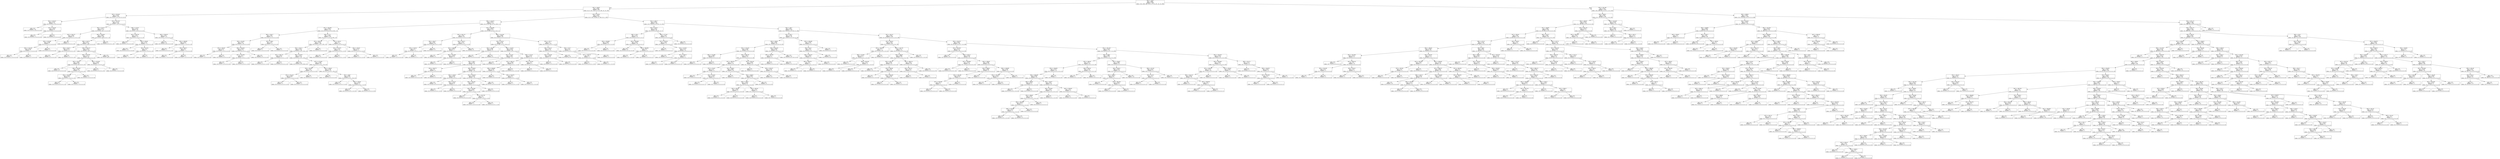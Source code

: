 digraph Tree {
node [shape=box] ;
0 [label="X[0] <= 288.0\ngini = 0.662\nsamples = 2400\nvalue = [24, 1330, 148, 73, 67, 177, 25, 107, 131, 24, 294]"] ;
1 [label="X[2] <= 249.97\ngini = 0.859\nsamples = 897\nvalue = [0, 37, 65, 73, 67, 177, 25, 106, 131, 24, 192]"] ;
0 -> 1 [labeldistance=2.5, labelangle=45, headlabel="True"] ;
2 [label="X[2] <= 225.345\ngini = 0.359\nsamples = 225\nvalue = [0, 0, 0, 0, 1, 177, 25, 0, 0, 22, 0]"] ;
1 -> 2 ;
3 [label="X[2] <= 225.015\ngini = 0.147\nsamples = 25\nvalue = [0, 0, 0, 0, 0, 2, 23, 0, 0, 0, 0]"] ;
2 -> 3 ;
4 [label="gini = 0.0\nsamples = 20\nvalue = [0, 0, 0, 0, 0, 0, 20, 0, 0, 0, 0]"] ;
3 -> 4 ;
5 [label="X[7] <= 235.58\ngini = 0.48\nsamples = 5\nvalue = [0, 0, 0, 0, 0, 2, 3, 0, 0, 0, 0]"] ;
3 -> 5 ;
6 [label="gini = 0.0\nsamples = 2\nvalue = [0, 0, 0, 0, 0, 2, 0, 0, 0, 0, 0]"] ;
5 -> 6 ;
7 [label="gini = 0.0\nsamples = 3\nvalue = [0, 0, 0, 0, 0, 0, 3, 0, 0, 0, 0]"] ;
5 -> 7 ;
8 [label="X[7] <= 257.355\ngini = 0.222\nsamples = 200\nvalue = [0, 0, 0, 0, 1, 175, 2, 0, 0, 22, 0]"] ;
2 -> 8 ;
9 [label="X[5] <= 224.16\ngini = 0.121\nsamples = 172\nvalue = [0, 0, 0, 0, 0, 161, 2, 0, 0, 9, 0]"] ;
8 -> 9 ;
10 [label="X[2] <= 228.175\ngini = 0.593\nsamples = 9\nvalue = [0, 0, 0, 0, 0, 5, 2, 0, 0, 2, 0]"] ;
9 -> 10 ;
11 [label="X[3] <= 225.385\ngini = 0.408\nsamples = 7\nvalue = [0, 0, 0, 0, 0, 5, 2, 0, 0, 0, 0]"] ;
10 -> 11 ;
12 [label="X[3] <= 224.765\ngini = 0.444\nsamples = 3\nvalue = [0, 0, 0, 0, 0, 1, 2, 0, 0, 0, 0]"] ;
11 -> 12 ;
13 [label="gini = 0.0\nsamples = 1\nvalue = [0, 0, 0, 0, 0, 1, 0, 0, 0, 0, 0]"] ;
12 -> 13 ;
14 [label="gini = 0.0\nsamples = 2\nvalue = [0, 0, 0, 0, 0, 0, 2, 0, 0, 0, 0]"] ;
12 -> 14 ;
15 [label="gini = 0.0\nsamples = 4\nvalue = [0, 0, 0, 0, 0, 4, 0, 0, 0, 0, 0]"] ;
11 -> 15 ;
16 [label="gini = 0.0\nsamples = 2\nvalue = [0, 0, 0, 0, 0, 0, 0, 0, 0, 2, 0]"] ;
10 -> 16 ;
17 [label="X[4] <= 239.395\ngini = 0.082\nsamples = 163\nvalue = [0, 0, 0, 0, 0, 156, 0, 0, 0, 7, 0]"] ;
9 -> 17 ;
18 [label="X[6] <= 222.76\ngini = 0.071\nsamples = 162\nvalue = [0, 0, 0, 0, 0, 156, 0, 0, 0, 6, 0]"] ;
17 -> 18 ;
19 [label="X[3] <= 230.73\ngini = 0.375\nsamples = 8\nvalue = [0, 0, 0, 0, 0, 6, 0, 0, 0, 2, 0]"] ;
18 -> 19 ;
20 [label="gini = 0.0\nsamples = 6\nvalue = [0, 0, 0, 0, 0, 6, 0, 0, 0, 0, 0]"] ;
19 -> 20 ;
21 [label="gini = 0.0\nsamples = 2\nvalue = [0, 0, 0, 0, 0, 0, 0, 0, 0, 2, 0]"] ;
19 -> 21 ;
22 [label="X[6] <= 226.125\ngini = 0.051\nsamples = 154\nvalue = [0, 0, 0, 0, 0, 150, 0, 0, 0, 4, 0]"] ;
18 -> 22 ;
23 [label="X[6] <= 225.935\ngini = 0.117\nsamples = 64\nvalue = [0, 0, 0, 0, 0, 60, 0, 0, 0, 4, 0]"] ;
22 -> 23 ;
24 [label="X[2] <= 234.11\ngini = 0.063\nsamples = 61\nvalue = [0, 0, 0, 0, 0, 59, 0, 0, 0, 2, 0]"] ;
23 -> 24 ;
25 [label="gini = 0.0\nsamples = 47\nvalue = [0, 0, 0, 0, 0, 47, 0, 0, 0, 0, 0]"] ;
24 -> 25 ;
26 [label="X[6] <= 224.265\ngini = 0.245\nsamples = 14\nvalue = [0, 0, 0, 0, 0, 12, 0, 0, 0, 2, 0]"] ;
24 -> 26 ;
27 [label="X[3] <= 235.335\ngini = 0.444\nsamples = 3\nvalue = [0, 0, 0, 0, 0, 1, 0, 0, 0, 2, 0]"] ;
26 -> 27 ;
28 [label="gini = 0.0\nsamples = 2\nvalue = [0, 0, 0, 0, 0, 0, 0, 0, 0, 2, 0]"] ;
27 -> 28 ;
29 [label="gini = 0.0\nsamples = 1\nvalue = [0, 0, 0, 0, 0, 1, 0, 0, 0, 0, 0]"] ;
27 -> 29 ;
30 [label="gini = 0.0\nsamples = 11\nvalue = [0, 0, 0, 0, 0, 11, 0, 0, 0, 0, 0]"] ;
26 -> 30 ;
31 [label="X[5] <= 233.305\ngini = 0.444\nsamples = 3\nvalue = [0, 0, 0, 0, 0, 1, 0, 0, 0, 2, 0]"] ;
23 -> 31 ;
32 [label="gini = 0.0\nsamples = 2\nvalue = [0, 0, 0, 0, 0, 0, 0, 0, 0, 2, 0]"] ;
31 -> 32 ;
33 [label="gini = 0.0\nsamples = 1\nvalue = [0, 0, 0, 0, 0, 1, 0, 0, 0, 0, 0]"] ;
31 -> 33 ;
34 [label="gini = 0.0\nsamples = 90\nvalue = [0, 0, 0, 0, 0, 90, 0, 0, 0, 0, 0]"] ;
22 -> 34 ;
35 [label="gini = 0.0\nsamples = 1\nvalue = [0, 0, 0, 0, 0, 0, 0, 0, 0, 1, 0]"] ;
17 -> 35 ;
36 [label="X[6] <= 227.65\ngini = 0.533\nsamples = 28\nvalue = [0, 0, 0, 0, 1, 14, 0, 0, 0, 13, 0]"] ;
8 -> 36 ;
37 [label="X[2] <= 240.755\ngini = 0.337\nsamples = 14\nvalue = [0, 0, 0, 0, 0, 3, 0, 0, 0, 11, 0]"] ;
36 -> 37 ;
38 [label="gini = 0.0\nsamples = 2\nvalue = [0, 0, 0, 0, 0, 2, 0, 0, 0, 0, 0]"] ;
37 -> 38 ;
39 [label="X[5] <= 236.46\ngini = 0.153\nsamples = 12\nvalue = [0, 0, 0, 0, 0, 1, 0, 0, 0, 11, 0]"] ;
37 -> 39 ;
40 [label="gini = 0.0\nsamples = 10\nvalue = [0, 0, 0, 0, 0, 0, 0, 0, 0, 10, 0]"] ;
39 -> 40 ;
41 [label="X[2] <= 247.84\ngini = 0.5\nsamples = 2\nvalue = [0, 0, 0, 0, 0, 1, 0, 0, 0, 1, 0]"] ;
39 -> 41 ;
42 [label="gini = 0.0\nsamples = 1\nvalue = [0, 0, 0, 0, 0, 1, 0, 0, 0, 0, 0]"] ;
41 -> 42 ;
43 [label="gini = 0.0\nsamples = 1\nvalue = [0, 0, 0, 0, 0, 0, 0, 0, 0, 1, 0]"] ;
41 -> 43 ;
44 [label="X[4] <= 238.475\ngini = 0.357\nsamples = 14\nvalue = [0, 0, 0, 0, 1, 11, 0, 0, 0, 2, 0]"] ;
36 -> 44 ;
45 [label="gini = 0.0\nsamples = 10\nvalue = [0, 0, 0, 0, 0, 10, 0, 0, 0, 0, 0]"] ;
44 -> 45 ;
46 [label="X[5] <= 238.565\ngini = 0.625\nsamples = 4\nvalue = [0, 0, 0, 0, 1, 1, 0, 0, 0, 2, 0]"] ;
44 -> 46 ;
47 [label="gini = 0.0\nsamples = 2\nvalue = [0, 0, 0, 0, 0, 0, 0, 0, 0, 2, 0]"] ;
46 -> 47 ;
48 [label="X[0] <= 248.72\ngini = 0.5\nsamples = 2\nvalue = [0, 0, 0, 0, 1, 1, 0, 0, 0, 0, 0]"] ;
46 -> 48 ;
49 [label="gini = 0.0\nsamples = 1\nvalue = [0, 0, 0, 0, 0, 1, 0, 0, 0, 0, 0]"] ;
48 -> 49 ;
50 [label="gini = 0.0\nsamples = 1\nvalue = [0, 0, 0, 0, 1, 0, 0, 0, 0, 0, 0]"] ;
48 -> 50 ;
51 [label="X[3] <= 276.01\ngini = 0.822\nsamples = 672\nvalue = [0, 37, 65, 73, 66, 0, 0, 106, 131, 2, 192]"] ;
1 -> 51 ;
52 [label="X[6] <= 233.815\ngini = 0.671\nsamples = 278\nvalue = [0, 0, 0, 67, 66, 0, 0, 14, 128, 2, 1]"] ;
51 -> 52 ;
53 [label="X[7] <= 264.005\ngini = 0.435\nsamples = 141\nvalue = [0, 0, 0, 11, 14, 0, 0, 10, 104, 2, 0]"] ;
52 -> 53 ;
54 [label="X[0] <= 256.17\ngini = 0.58\nsamples = 21\nvalue = [0, 0, 0, 4, 12, 0, 0, 0, 5, 0, 0]"] ;
53 -> 54 ;
55 [label="X[5] <= 241.89\ngini = 0.43\nsamples = 16\nvalue = [0, 0, 0, 0, 11, 0, 0, 0, 5, 0, 0]"] ;
54 -> 55 ;
56 [label="X[7] <= 256.58\ngini = 0.32\nsamples = 5\nvalue = [0, 0, 0, 0, 1, 0, 0, 0, 4, 0, 0]"] ;
55 -> 56 ;
57 [label="gini = 0.0\nsamples = 1\nvalue = [0, 0, 0, 0, 1, 0, 0, 0, 0, 0, 0]"] ;
56 -> 57 ;
58 [label="gini = 0.0\nsamples = 4\nvalue = [0, 0, 0, 0, 0, 0, 0, 0, 4, 0, 0]"] ;
56 -> 58 ;
59 [label="X[6] <= 230.505\ngini = 0.165\nsamples = 11\nvalue = [0, 0, 0, 0, 10, 0, 0, 0, 1, 0, 0]"] ;
55 -> 59 ;
60 [label="X[1] <= 242.565\ngini = 0.5\nsamples = 2\nvalue = [0, 0, 0, 0, 1, 0, 0, 0, 1, 0, 0]"] ;
59 -> 60 ;
61 [label="gini = 0.0\nsamples = 1\nvalue = [0, 0, 0, 0, 1, 0, 0, 0, 0, 0, 0]"] ;
60 -> 61 ;
62 [label="gini = 0.0\nsamples = 1\nvalue = [0, 0, 0, 0, 0, 0, 0, 0, 1, 0, 0]"] ;
60 -> 62 ;
63 [label="gini = 0.0\nsamples = 9\nvalue = [0, 0, 0, 0, 9, 0, 0, 0, 0, 0, 0]"] ;
59 -> 63 ;
64 [label="X[7] <= 258.8\ngini = 0.32\nsamples = 5\nvalue = [0, 0, 0, 4, 1, 0, 0, 0, 0, 0, 0]"] ;
54 -> 64 ;
65 [label="gini = 0.0\nsamples = 1\nvalue = [0, 0, 0, 0, 1, 0, 0, 0, 0, 0, 0]"] ;
64 -> 65 ;
66 [label="gini = 0.0\nsamples = 4\nvalue = [0, 0, 0, 4, 0, 0, 0, 0, 0, 0, 0]"] ;
64 -> 66 ;
67 [label="X[0] <= 271.1\ngini = 0.308\nsamples = 120\nvalue = [0, 0, 0, 7, 2, 0, 0, 10, 99, 2, 0]"] ;
53 -> 67 ;
68 [label="X[7] <= 285.155\ngini = 0.193\nsamples = 106\nvalue = [0, 0, 0, 6, 2, 0, 0, 1, 95, 2, 0]"] ;
67 -> 68 ;
69 [label="X[3] <= 250.13\ngini = 0.163\nsamples = 104\nvalue = [0, 0, 0, 4, 2, 0, 0, 1, 95, 2, 0]"] ;
68 -> 69 ;
70 [label="X[7] <= 265.775\ngini = 0.444\nsamples = 3\nvalue = [0, 0, 0, 0, 0, 0, 0, 0, 1, 2, 0]"] ;
69 -> 70 ;
71 [label="gini = 0.0\nsamples = 1\nvalue = [0, 0, 0, 0, 0, 0, 0, 0, 1, 0, 0]"] ;
70 -> 71 ;
72 [label="gini = 0.0\nsamples = 2\nvalue = [0, 0, 0, 0, 0, 0, 0, 0, 0, 2, 0]"] ;
70 -> 72 ;
73 [label="X[6] <= 230.59\ngini = 0.132\nsamples = 101\nvalue = [0, 0, 0, 4, 2, 0, 0, 1, 94, 0, 0]"] ;
69 -> 73 ;
74 [label="gini = 0.0\nsamples = 69\nvalue = [0, 0, 0, 0, 0, 0, 0, 0, 69, 0, 0]"] ;
73 -> 74 ;
75 [label="X[7] <= 272.955\ngini = 0.369\nsamples = 32\nvalue = [0, 0, 0, 4, 2, 0, 0, 1, 25, 0, 0]"] ;
73 -> 75 ;
76 [label="X[3] <= 261.98\ngini = 0.62\nsamples = 10\nvalue = [0, 0, 0, 3, 2, 0, 0, 0, 5, 0, 0]"] ;
75 -> 76 ;
77 [label="X[7] <= 270.135\ngini = 0.408\nsamples = 7\nvalue = [0, 0, 0, 0, 2, 0, 0, 0, 5, 0, 0]"] ;
76 -> 77 ;
78 [label="gini = 0.0\nsamples = 5\nvalue = [0, 0, 0, 0, 0, 0, 0, 0, 5, 0, 0]"] ;
77 -> 78 ;
79 [label="gini = 0.0\nsamples = 2\nvalue = [0, 0, 0, 0, 2, 0, 0, 0, 0, 0, 0]"] ;
77 -> 79 ;
80 [label="gini = 0.0\nsamples = 3\nvalue = [0, 0, 0, 3, 0, 0, 0, 0, 0, 0, 0]"] ;
76 -> 80 ;
81 [label="X[5] <= 240.44\ngini = 0.169\nsamples = 22\nvalue = [0, 0, 0, 1, 0, 0, 0, 1, 20, 0, 0]"] ;
75 -> 81 ;
82 [label="gini = 0.0\nsamples = 1\nvalue = [0, 0, 0, 1, 0, 0, 0, 0, 0, 0, 0]"] ;
81 -> 82 ;
83 [label="X[7] <= 280.7\ngini = 0.091\nsamples = 21\nvalue = [0, 0, 0, 0, 0, 0, 0, 1, 20, 0, 0]"] ;
81 -> 83 ;
84 [label="gini = 0.0\nsamples = 17\nvalue = [0, 0, 0, 0, 0, 0, 0, 0, 17, 0, 0]"] ;
83 -> 84 ;
85 [label="X[4] <= 250.04\ngini = 0.375\nsamples = 4\nvalue = [0, 0, 0, 0, 0, 0, 0, 1, 3, 0, 0]"] ;
83 -> 85 ;
86 [label="gini = 0.0\nsamples = 1\nvalue = [0, 0, 0, 0, 0, 0, 0, 1, 0, 0, 0]"] ;
85 -> 86 ;
87 [label="gini = 0.0\nsamples = 3\nvalue = [0, 0, 0, 0, 0, 0, 0, 0, 3, 0, 0]"] ;
85 -> 87 ;
88 [label="gini = 0.0\nsamples = 2\nvalue = [0, 0, 0, 2, 0, 0, 0, 0, 0, 0, 0]"] ;
68 -> 88 ;
89 [label="X[1] <= 253.52\ngini = 0.5\nsamples = 14\nvalue = [0, 0, 0, 1, 0, 0, 0, 9, 4, 0, 0]"] ;
67 -> 89 ;
90 [label="X[2] <= 275.975\ngini = 0.18\nsamples = 10\nvalue = [0, 0, 0, 0, 0, 0, 0, 9, 1, 0, 0]"] ;
89 -> 90 ;
91 [label="gini = 0.0\nsamples = 9\nvalue = [0, 0, 0, 0, 0, 0, 0, 9, 0, 0, 0]"] ;
90 -> 91 ;
92 [label="gini = 0.0\nsamples = 1\nvalue = [0, 0, 0, 0, 0, 0, 0, 0, 1, 0, 0]"] ;
90 -> 92 ;
93 [label="X[5] <= 250.03\ngini = 0.375\nsamples = 4\nvalue = [0, 0, 0, 1, 0, 0, 0, 0, 3, 0, 0]"] ;
89 -> 93 ;
94 [label="gini = 0.0\nsamples = 3\nvalue = [0, 0, 0, 0, 0, 0, 0, 0, 3, 0, 0]"] ;
93 -> 94 ;
95 [label="gini = 0.0\nsamples = 1\nvalue = [0, 0, 0, 1, 0, 0, 0, 0, 0, 0, 0]"] ;
93 -> 95 ;
96 [label="X[2] <= 263.995\ngini = 0.657\nsamples = 137\nvalue = [0, 0, 0, 56, 52, 0, 0, 4, 24, 0, 1]"] ;
52 -> 96 ;
97 [label="X[2] <= 262.115\ngini = 0.28\nsamples = 44\nvalue = [0, 0, 0, 4, 37, 0, 0, 0, 3, 0, 0]"] ;
96 -> 97 ;
98 [label="X[5] <= 244.77\ngini = 0.067\nsamples = 29\nvalue = [0, 0, 0, 0, 28, 0, 0, 0, 1, 0, 0]"] ;
97 -> 98 ;
99 [label="X[2] <= 253.04\ngini = 0.5\nsamples = 2\nvalue = [0, 0, 0, 0, 1, 0, 0, 0, 1, 0, 0]"] ;
98 -> 99 ;
100 [label="gini = 0.0\nsamples = 1\nvalue = [0, 0, 0, 0, 1, 0, 0, 0, 0, 0, 0]"] ;
99 -> 100 ;
101 [label="gini = 0.0\nsamples = 1\nvalue = [0, 0, 0, 0, 0, 0, 0, 0, 1, 0, 0]"] ;
99 -> 101 ;
102 [label="gini = 0.0\nsamples = 27\nvalue = [0, 0, 0, 0, 27, 0, 0, 0, 0, 0, 0]"] ;
98 -> 102 ;
103 [label="X[5] <= 250.75\ngini = 0.551\nsamples = 15\nvalue = [0, 0, 0, 4, 9, 0, 0, 0, 2, 0, 0]"] ;
97 -> 103 ;
104 [label="X[7] <= 266.58\ngini = 0.571\nsamples = 7\nvalue = [0, 0, 0, 4, 1, 0, 0, 0, 2, 0, 0]"] ;
103 -> 104 ;
105 [label="gini = 0.0\nsamples = 4\nvalue = [0, 0, 0, 4, 0, 0, 0, 0, 0, 0, 0]"] ;
104 -> 105 ;
106 [label="X[0] <= 261.905\ngini = 0.444\nsamples = 3\nvalue = [0, 0, 0, 0, 1, 0, 0, 0, 2, 0, 0]"] ;
104 -> 106 ;
107 [label="gini = 0.0\nsamples = 2\nvalue = [0, 0, 0, 0, 0, 0, 0, 0, 2, 0, 0]"] ;
106 -> 107 ;
108 [label="gini = 0.0\nsamples = 1\nvalue = [0, 0, 0, 0, 1, 0, 0, 0, 0, 0, 0]"] ;
106 -> 108 ;
109 [label="gini = 0.0\nsamples = 8\nvalue = [0, 0, 0, 0, 8, 0, 0, 0, 0, 0, 0]"] ;
103 -> 109 ;
110 [label="X[6] <= 241.545\ngini = 0.608\nsamples = 93\nvalue = [0, 0, 0, 52, 15, 0, 0, 4, 21, 0, 1]"] ;
96 -> 110 ;
111 [label="X[1] <= 251.91\ngini = 0.516\nsamples = 75\nvalue = [0, 0, 0, 48, 3, 0, 0, 3, 20, 0, 1]"] ;
110 -> 111 ;
112 [label="X[2] <= 264.3\ngini = 0.198\nsamples = 9\nvalue = [0, 0, 0, 1, 0, 0, 0, 0, 8, 0, 0]"] ;
111 -> 112 ;
113 [label="gini = 0.0\nsamples = 1\nvalue = [0, 0, 0, 1, 0, 0, 0, 0, 0, 0, 0]"] ;
112 -> 113 ;
114 [label="gini = 0.0\nsamples = 8\nvalue = [0, 0, 0, 0, 0, 0, 0, 0, 8, 0, 0]"] ;
112 -> 114 ;
115 [label="X[4] <= 253.85\ngini = 0.455\nsamples = 66\nvalue = [0, 0, 0, 47, 3, 0, 0, 3, 12, 0, 1]"] ;
111 -> 115 ;
116 [label="X[2] <= 273.43\ngini = 0.289\nsamples = 55\nvalue = [0, 0, 0, 46, 3, 0, 0, 1, 5, 0, 0]"] ;
115 -> 116 ;
117 [label="X[2] <= 264.3\ngini = 0.263\nsamples = 54\nvalue = [0, 0, 0, 46, 3, 0, 0, 0, 5, 0, 0]"] ;
116 -> 117 ;
118 [label="X[4] <= 249.275\ngini = 0.5\nsamples = 4\nvalue = [0, 0, 0, 2, 2, 0, 0, 0, 0, 0, 0]"] ;
117 -> 118 ;
119 [label="gini = 0.0\nsamples = 2\nvalue = [0, 0, 0, 0, 2, 0, 0, 0, 0, 0, 0]"] ;
118 -> 119 ;
120 [label="gini = 0.0\nsamples = 2\nvalue = [0, 0, 0, 2, 0, 0, 0, 0, 0, 0, 0]"] ;
118 -> 120 ;
121 [label="X[6] <= 239.09\ngini = 0.215\nsamples = 50\nvalue = [0, 0, 0, 44, 1, 0, 0, 0, 5, 0, 0]"] ;
117 -> 121 ;
122 [label="X[3] <= 270.82\ngini = 0.061\nsamples = 32\nvalue = [0, 0, 0, 31, 0, 0, 0, 0, 1, 0, 0]"] ;
121 -> 122 ;
123 [label="gini = 0.0\nsamples = 25\nvalue = [0, 0, 0, 25, 0, 0, 0, 0, 0, 0, 0]"] ;
122 -> 123 ;
124 [label="X[4] <= 251.97\ngini = 0.245\nsamples = 7\nvalue = [0, 0, 0, 6, 0, 0, 0, 0, 1, 0, 0]"] ;
122 -> 124 ;
125 [label="gini = 0.0\nsamples = 1\nvalue = [0, 0, 0, 0, 0, 0, 0, 0, 1, 0, 0]"] ;
124 -> 125 ;
126 [label="gini = 0.0\nsamples = 6\nvalue = [0, 0, 0, 6, 0, 0, 0, 0, 0, 0, 0]"] ;
124 -> 126 ;
127 [label="X[1] <= 255.615\ngini = 0.426\nsamples = 18\nvalue = [0, 0, 0, 13, 1, 0, 0, 0, 4, 0, 0]"] ;
121 -> 127 ;
128 [label="X[4] <= 250.295\ngini = 0.571\nsamples = 7\nvalue = [0, 0, 0, 2, 1, 0, 0, 0, 4, 0, 0]"] ;
127 -> 128 ;
129 [label="X[5] <= 253.585\ngini = 0.625\nsamples = 4\nvalue = [0, 0, 0, 2, 1, 0, 0, 0, 1, 0, 0]"] ;
128 -> 129 ;
130 [label="gini = 0.0\nsamples = 2\nvalue = [0, 0, 0, 2, 0, 0, 0, 0, 0, 0, 0]"] ;
129 -> 130 ;
131 [label="X[7] <= 267.795\ngini = 0.5\nsamples = 2\nvalue = [0, 0, 0, 0, 1, 0, 0, 0, 1, 0, 0]"] ;
129 -> 131 ;
132 [label="gini = 0.0\nsamples = 1\nvalue = [0, 0, 0, 0, 1, 0, 0, 0, 0, 0, 0]"] ;
131 -> 132 ;
133 [label="gini = 0.0\nsamples = 1\nvalue = [0, 0, 0, 0, 0, 0, 0, 0, 1, 0, 0]"] ;
131 -> 133 ;
134 [label="gini = 0.0\nsamples = 3\nvalue = [0, 0, 0, 0, 0, 0, 0, 0, 3, 0, 0]"] ;
128 -> 134 ;
135 [label="gini = 0.0\nsamples = 11\nvalue = [0, 0, 0, 11, 0, 0, 0, 0, 0, 0, 0]"] ;
127 -> 135 ;
136 [label="gini = 0.0\nsamples = 1\nvalue = [0, 0, 0, 0, 0, 0, 0, 1, 0, 0, 0]"] ;
116 -> 136 ;
137 [label="X[0] <= 273.18\ngini = 0.545\nsamples = 11\nvalue = [0, 0, 0, 1, 0, 0, 0, 2, 7, 0, 1]"] ;
115 -> 137 ;
138 [label="X[7] <= 296.115\ngini = 0.346\nsamples = 9\nvalue = [0, 0, 0, 0, 0, 0, 0, 2, 7, 0, 0]"] ;
137 -> 138 ;
139 [label="X[6] <= 238.685\ngini = 0.219\nsamples = 8\nvalue = [0, 0, 0, 0, 0, 0, 0, 1, 7, 0, 0]"] ;
138 -> 139 ;
140 [label="gini = 0.0\nsamples = 6\nvalue = [0, 0, 0, 0, 0, 0, 0, 0, 6, 0, 0]"] ;
139 -> 140 ;
141 [label="X[4] <= 254.975\ngini = 0.5\nsamples = 2\nvalue = [0, 0, 0, 0, 0, 0, 0, 1, 1, 0, 0]"] ;
139 -> 141 ;
142 [label="gini = 0.0\nsamples = 1\nvalue = [0, 0, 0, 0, 0, 0, 0, 0, 1, 0, 0]"] ;
141 -> 142 ;
143 [label="gini = 0.0\nsamples = 1\nvalue = [0, 0, 0, 0, 0, 0, 0, 1, 0, 0, 0]"] ;
141 -> 143 ;
144 [label="gini = 0.0\nsamples = 1\nvalue = [0, 0, 0, 0, 0, 0, 0, 1, 0, 0, 0]"] ;
138 -> 144 ;
145 [label="X[5] <= 253.58\ngini = 0.5\nsamples = 2\nvalue = [0, 0, 0, 1, 0, 0, 0, 0, 0, 0, 1]"] ;
137 -> 145 ;
146 [label="gini = 0.0\nsamples = 1\nvalue = [0, 0, 0, 0, 0, 0, 0, 0, 0, 0, 1]"] ;
145 -> 146 ;
147 [label="gini = 0.0\nsamples = 1\nvalue = [0, 0, 0, 1, 0, 0, 0, 0, 0, 0, 0]"] ;
145 -> 147 ;
148 [label="X[2] <= 270.71\ngini = 0.5\nsamples = 18\nvalue = [0, 0, 0, 4, 12, 0, 0, 1, 1, 0, 0]"] ;
110 -> 148 ;
149 [label="X[6] <= 243.23\ngini = 0.142\nsamples = 13\nvalue = [0, 0, 0, 1, 12, 0, 0, 0, 0, 0, 0]"] ;
148 -> 149 ;
150 [label="X[2] <= 267.86\ngini = 0.444\nsamples = 3\nvalue = [0, 0, 0, 1, 2, 0, 0, 0, 0, 0, 0]"] ;
149 -> 150 ;
151 [label="gini = 0.0\nsamples = 2\nvalue = [0, 0, 0, 0, 2, 0, 0, 0, 0, 0, 0]"] ;
150 -> 151 ;
152 [label="gini = 0.0\nsamples = 1\nvalue = [0, 0, 0, 1, 0, 0, 0, 0, 0, 0, 0]"] ;
150 -> 152 ;
153 [label="gini = 0.0\nsamples = 10\nvalue = [0, 0, 0, 0, 10, 0, 0, 0, 0, 0, 0]"] ;
149 -> 153 ;
154 [label="X[5] <= 257.7\ngini = 0.56\nsamples = 5\nvalue = [0, 0, 0, 3, 0, 0, 0, 1, 1, 0, 0]"] ;
148 -> 154 ;
155 [label="X[7] <= 286.675\ngini = 0.5\nsamples = 2\nvalue = [0, 0, 0, 0, 0, 0, 0, 1, 1, 0, 0]"] ;
154 -> 155 ;
156 [label="gini = 0.0\nsamples = 1\nvalue = [0, 0, 0, 0, 0, 0, 0, 0, 1, 0, 0]"] ;
155 -> 156 ;
157 [label="gini = 0.0\nsamples = 1\nvalue = [0, 0, 0, 0, 0, 0, 0, 1, 0, 0, 0]"] ;
155 -> 157 ;
158 [label="gini = 0.0\nsamples = 3\nvalue = [0, 0, 0, 3, 0, 0, 0, 0, 0, 0, 0]"] ;
154 -> 158 ;
159 [label="X[1] <= 258.17\ngini = 0.674\nsamples = 394\nvalue = [0, 37, 65, 6, 0, 0, 0, 92, 3, 0, 191]"] ;
51 -> 159 ;
160 [label="X[5] <= 253.01\ngini = 0.267\nsamples = 66\nvalue = [0, 0, 0, 0, 0, 0, 0, 56, 3, 0, 7]"] ;
159 -> 160 ;
161 [label="X[6] <= 230.1\ngini = 0.147\nsamples = 51\nvalue = [0, 0, 0, 0, 0, 0, 0, 47, 3, 0, 1]"] ;
160 -> 161 ;
162 [label="X[5] <= 250.085\ngini = 0.469\nsamples = 8\nvalue = [0, 0, 0, 0, 0, 0, 0, 5, 3, 0, 0]"] ;
161 -> 162 ;
163 [label="gini = 0.0\nsamples = 5\nvalue = [0, 0, 0, 0, 0, 0, 0, 5, 0, 0, 0]"] ;
162 -> 163 ;
164 [label="gini = 0.0\nsamples = 3\nvalue = [0, 0, 0, 0, 0, 0, 0, 0, 3, 0, 0]"] ;
162 -> 164 ;
165 [label="X[2] <= 282.865\ngini = 0.045\nsamples = 43\nvalue = [0, 0, 0, 0, 0, 0, 0, 42, 0, 0, 1]"] ;
161 -> 165 ;
166 [label="gini = 0.0\nsamples = 41\nvalue = [0, 0, 0, 0, 0, 0, 0, 41, 0, 0, 0]"] ;
165 -> 166 ;
167 [label="X[0] <= 280.085\ngini = 0.5\nsamples = 2\nvalue = [0, 0, 0, 0, 0, 0, 0, 1, 0, 0, 1]"] ;
165 -> 167 ;
168 [label="gini = 0.0\nsamples = 1\nvalue = [0, 0, 0, 0, 0, 0, 0, 1, 0, 0, 0]"] ;
167 -> 168 ;
169 [label="gini = 0.0\nsamples = 1\nvalue = [0, 0, 0, 0, 0, 0, 0, 0, 0, 0, 1]"] ;
167 -> 169 ;
170 [label="X[0] <= 277.83\ngini = 0.48\nsamples = 15\nvalue = [0, 0, 0, 0, 0, 0, 0, 9, 0, 0, 6]"] ;
160 -> 170 ;
171 [label="X[7] <= 278.745\ngini = 0.298\nsamples = 11\nvalue = [0, 0, 0, 0, 0, 0, 0, 9, 0, 0, 2]"] ;
170 -> 171 ;
172 [label="gini = 0.0\nsamples = 1\nvalue = [0, 0, 0, 0, 0, 0, 0, 0, 0, 0, 1]"] ;
171 -> 172 ;
173 [label="X[1] <= 257.86\ngini = 0.18\nsamples = 10\nvalue = [0, 0, 0, 0, 0, 0, 0, 9, 0, 0, 1]"] ;
171 -> 173 ;
174 [label="gini = 0.0\nsamples = 8\nvalue = [0, 0, 0, 0, 0, 0, 0, 8, 0, 0, 0]"] ;
173 -> 174 ;
175 [label="X[7] <= 280.23\ngini = 0.5\nsamples = 2\nvalue = [0, 0, 0, 0, 0, 0, 0, 1, 0, 0, 1]"] ;
173 -> 175 ;
176 [label="gini = 0.0\nsamples = 1\nvalue = [0, 0, 0, 0, 0, 0, 0, 1, 0, 0, 0]"] ;
175 -> 176 ;
177 [label="gini = 0.0\nsamples = 1\nvalue = [0, 0, 0, 0, 0, 0, 0, 0, 0, 0, 1]"] ;
175 -> 177 ;
178 [label="gini = 0.0\nsamples = 4\nvalue = [0, 0, 0, 0, 0, 0, 0, 0, 0, 0, 4]"] ;
170 -> 178 ;
179 [label="X[3] <= 285.2\ngini = 0.621\nsamples = 328\nvalue = [0, 37, 65, 6, 0, 0, 0, 36, 0, 0, 184]"] ;
159 -> 179 ;
180 [label="X[1] <= 261.2\ngini = 0.726\nsamples = 78\nvalue = [0, 3, 18, 6, 0, 0, 0, 25, 0, 0, 26]"] ;
179 -> 180 ;
181 [label="X[4] <= 258.91\ngini = 0.683\nsamples = 61\nvalue = [0, 3, 5, 6, 0, 0, 0, 22, 0, 0, 25]"] ;
180 -> 181 ;
182 [label="X[2] <= 275.525\ngini = 0.686\nsamples = 45\nvalue = [0, 3, 5, 6, 0, 0, 0, 9, 0, 0, 22]"] ;
181 -> 182 ;
183 [label="X[0] <= 275.685\ngini = 0.469\nsamples = 8\nvalue = [0, 0, 0, 5, 0, 0, 0, 0, 0, 0, 3]"] ;
182 -> 183 ;
184 [label="gini = 0.0\nsamples = 3\nvalue = [0, 0, 0, 0, 0, 0, 0, 0, 0, 0, 3]"] ;
183 -> 184 ;
185 [label="gini = 0.0\nsamples = 5\nvalue = [0, 0, 0, 5, 0, 0, 0, 0, 0, 0, 0]"] ;
183 -> 185 ;
186 [label="X[0] <= 280.755\ngini = 0.652\nsamples = 37\nvalue = [0, 3, 5, 1, 0, 0, 0, 9, 0, 0, 19]"] ;
182 -> 186 ;
187 [label="X[7] <= 280.325\ngini = 0.72\nsamples = 25\nvalue = [0, 2, 5, 1, 0, 0, 0, 8, 0, 0, 9]"] ;
186 -> 187 ;
188 [label="X[7] <= 274.05\ngini = 0.37\nsamples = 9\nvalue = [0, 1, 1, 0, 0, 0, 0, 0, 0, 0, 7]"] ;
187 -> 188 ;
189 [label="gini = 0.0\nsamples = 1\nvalue = [0, 0, 1, 0, 0, 0, 0, 0, 0, 0, 0]"] ;
188 -> 189 ;
190 [label="X[2] <= 279.29\ngini = 0.219\nsamples = 8\nvalue = [0, 1, 0, 0, 0, 0, 0, 0, 0, 0, 7]"] ;
188 -> 190 ;
191 [label="gini = 0.0\nsamples = 7\nvalue = [0, 0, 0, 0, 0, 0, 0, 0, 0, 0, 7]"] ;
190 -> 191 ;
192 [label="gini = 0.0\nsamples = 1\nvalue = [0, 1, 0, 0, 0, 0, 0, 0, 0, 0, 0]"] ;
190 -> 192 ;
193 [label="X[1] <= 258.41\ngini = 0.664\nsamples = 16\nvalue = [0, 1, 4, 1, 0, 0, 0, 8, 0, 0, 2]"] ;
187 -> 193 ;
194 [label="gini = 0.0\nsamples = 2\nvalue = [0, 0, 0, 0, 0, 0, 0, 0, 0, 0, 2]"] ;
193 -> 194 ;
195 [label="X[2] <= 280.62\ngini = 0.582\nsamples = 14\nvalue = [0, 1, 4, 1, 0, 0, 0, 8, 0, 0, 0]"] ;
193 -> 195 ;
196 [label="X[0] <= 278.51\ngini = 0.656\nsamples = 8\nvalue = [0, 1, 4, 1, 0, 0, 0, 2, 0, 0, 0]"] ;
195 -> 196 ;
197 [label="X[5] <= 258.34\ngini = 0.444\nsamples = 3\nvalue = [0, 0, 0, 1, 0, 0, 0, 2, 0, 0, 0]"] ;
196 -> 197 ;
198 [label="gini = 0.0\nsamples = 2\nvalue = [0, 0, 0, 0, 0, 0, 0, 2, 0, 0, 0]"] ;
197 -> 198 ;
199 [label="gini = 0.0\nsamples = 1\nvalue = [0, 0, 0, 1, 0, 0, 0, 0, 0, 0, 0]"] ;
197 -> 199 ;
200 [label="X[3] <= 282.44\ngini = 0.32\nsamples = 5\nvalue = [0, 1, 4, 0, 0, 0, 0, 0, 0, 0, 0]"] ;
196 -> 200 ;
201 [label="gini = 0.0\nsamples = 4\nvalue = [0, 0, 4, 0, 0, 0, 0, 0, 0, 0, 0]"] ;
200 -> 201 ;
202 [label="gini = 0.0\nsamples = 1\nvalue = [0, 1, 0, 0, 0, 0, 0, 0, 0, 0, 0]"] ;
200 -> 202 ;
203 [label="gini = 0.0\nsamples = 6\nvalue = [0, 0, 0, 0, 0, 0, 0, 6, 0, 0, 0]"] ;
195 -> 203 ;
204 [label="X[7] <= 283.235\ngini = 0.292\nsamples = 12\nvalue = [0, 1, 0, 0, 0, 0, 0, 1, 0, 0, 10]"] ;
186 -> 204 ;
205 [label="gini = 0.0\nsamples = 1\nvalue = [0, 1, 0, 0, 0, 0, 0, 0, 0, 0, 0]"] ;
204 -> 205 ;
206 [label="X[5] <= 255.575\ngini = 0.165\nsamples = 11\nvalue = [0, 0, 0, 0, 0, 0, 0, 1, 0, 0, 10]"] ;
204 -> 206 ;
207 [label="gini = 0.0\nsamples = 10\nvalue = [0, 0, 0, 0, 0, 0, 0, 0, 0, 0, 10]"] ;
206 -> 207 ;
208 [label="gini = 0.0\nsamples = 1\nvalue = [0, 0, 0, 0, 0, 0, 0, 1, 0, 0, 0]"] ;
206 -> 208 ;
209 [label="X[6] <= 234.205\ngini = 0.305\nsamples = 16\nvalue = [0, 0, 0, 0, 0, 0, 0, 13, 0, 0, 3]"] ;
181 -> 209 ;
210 [label="X[0] <= 281.495\ngini = 0.5\nsamples = 6\nvalue = [0, 0, 0, 0, 0, 0, 0, 3, 0, 0, 3]"] ;
209 -> 210 ;
211 [label="gini = 0.0\nsamples = 3\nvalue = [0, 0, 0, 0, 0, 0, 0, 0, 0, 0, 3]"] ;
210 -> 211 ;
212 [label="gini = 0.0\nsamples = 3\nvalue = [0, 0, 0, 0, 0, 0, 0, 3, 0, 0, 0]"] ;
210 -> 212 ;
213 [label="gini = 0.0\nsamples = 10\nvalue = [0, 0, 0, 0, 0, 0, 0, 10, 0, 0, 0]"] ;
209 -> 213 ;
214 [label="X[2] <= 282.985\ngini = 0.381\nsamples = 17\nvalue = [0, 0, 13, 0, 0, 0, 0, 3, 0, 0, 1]"] ;
180 -> 214 ;
215 [label="X[0] <= 281.2\ngini = 0.24\nsamples = 15\nvalue = [0, 0, 13, 0, 0, 0, 0, 1, 0, 0, 1]"] ;
214 -> 215 ;
216 [label="X[6] <= 239.375\ngini = 0.625\nsamples = 4\nvalue = [0, 0, 2, 0, 0, 0, 0, 1, 0, 0, 1]"] ;
215 -> 216 ;
217 [label="X[0] <= 280.975\ngini = 0.5\nsamples = 2\nvalue = [0, 0, 0, 0, 0, 0, 0, 1, 0, 0, 1]"] ;
216 -> 217 ;
218 [label="gini = 0.0\nsamples = 1\nvalue = [0, 0, 0, 0, 0, 0, 0, 1, 0, 0, 0]"] ;
217 -> 218 ;
219 [label="gini = 0.0\nsamples = 1\nvalue = [0, 0, 0, 0, 0, 0, 0, 0, 0, 0, 1]"] ;
217 -> 219 ;
220 [label="gini = 0.0\nsamples = 2\nvalue = [0, 0, 2, 0, 0, 0, 0, 0, 0, 0, 0]"] ;
216 -> 220 ;
221 [label="gini = 0.0\nsamples = 11\nvalue = [0, 0, 11, 0, 0, 0, 0, 0, 0, 0, 0]"] ;
215 -> 221 ;
222 [label="gini = 0.0\nsamples = 2\nvalue = [0, 0, 0, 0, 0, 0, 0, 2, 0, 0, 0]"] ;
214 -> 222 ;
223 [label="X[1] <= 262.15\ngini = 0.545\nsamples = 250\nvalue = [0, 34, 47, 0, 0, 0, 0, 11, 0, 0, 158]"] ;
179 -> 223 ;
224 [label="X[7] <= 285.43\ngini = 0.226\nsamples = 89\nvalue = [0, 2, 5, 0, 0, 0, 0, 4, 0, 0, 78]"] ;
223 -> 224 ;
225 [label="X[2] <= 284.025\ngini = 0.7\nsamples = 10\nvalue = [0, 2, 3, 0, 0, 0, 0, 1, 0, 0, 4]"] ;
224 -> 225 ;
226 [label="X[6] <= 232.89\ngini = 0.571\nsamples = 7\nvalue = [0, 2, 0, 0, 0, 0, 0, 1, 0, 0, 4]"] ;
225 -> 226 ;
227 [label="gini = 0.0\nsamples = 2\nvalue = [0, 2, 0, 0, 0, 0, 0, 0, 0, 0, 0]"] ;
226 -> 227 ;
228 [label="X[0] <= 282.295\ngini = 0.32\nsamples = 5\nvalue = [0, 0, 0, 0, 0, 0, 0, 1, 0, 0, 4]"] ;
226 -> 228 ;
229 [label="gini = 0.0\nsamples = 1\nvalue = [0, 0, 0, 0, 0, 0, 0, 1, 0, 0, 0]"] ;
228 -> 229 ;
230 [label="gini = 0.0\nsamples = 4\nvalue = [0, 0, 0, 0, 0, 0, 0, 0, 0, 0, 4]"] ;
228 -> 230 ;
231 [label="gini = 0.0\nsamples = 3\nvalue = [0, 0, 3, 0, 0, 0, 0, 0, 0, 0, 0]"] ;
225 -> 231 ;
232 [label="X[6] <= 244.745\ngini = 0.12\nsamples = 79\nvalue = [0, 0, 2, 0, 0, 0, 0, 3, 0, 0, 74]"] ;
224 -> 232 ;
233 [label="X[3] <= 286.03\ngini = 0.099\nsamples = 78\nvalue = [0, 0, 2, 0, 0, 0, 0, 2, 0, 0, 74]"] ;
232 -> 233 ;
234 [label="X[3] <= 285.75\ngini = 0.338\nsamples = 15\nvalue = [0, 0, 1, 0, 0, 0, 0, 2, 0, 0, 12]"] ;
233 -> 234 ;
235 [label="gini = 0.0\nsamples = 10\nvalue = [0, 0, 0, 0, 0, 0, 0, 0, 0, 0, 10]"] ;
234 -> 235 ;
236 [label="X[3] <= 285.89\ngini = 0.64\nsamples = 5\nvalue = [0, 0, 1, 0, 0, 0, 0, 2, 0, 0, 2]"] ;
234 -> 236 ;
237 [label="gini = 0.0\nsamples = 2\nvalue = [0, 0, 0, 0, 0, 0, 0, 2, 0, 0, 0]"] ;
236 -> 237 ;
238 [label="X[2] <= 283.505\ngini = 0.444\nsamples = 3\nvalue = [0, 0, 1, 0, 0, 0, 0, 0, 0, 0, 2]"] ;
236 -> 238 ;
239 [label="gini = 0.0\nsamples = 1\nvalue = [0, 0, 1, 0, 0, 0, 0, 0, 0, 0, 0]"] ;
238 -> 239 ;
240 [label="gini = 0.0\nsamples = 2\nvalue = [0, 0, 0, 0, 0, 0, 0, 0, 0, 0, 2]"] ;
238 -> 240 ;
241 [label="X[7] <= 286.115\ngini = 0.031\nsamples = 63\nvalue = [0, 0, 1, 0, 0, 0, 0, 0, 0, 0, 62]"] ;
233 -> 241 ;
242 [label="X[3] <= 287.74\ngini = 0.278\nsamples = 6\nvalue = [0, 0, 1, 0, 0, 0, 0, 0, 0, 0, 5]"] ;
241 -> 242 ;
243 [label="gini = 0.0\nsamples = 5\nvalue = [0, 0, 0, 0, 0, 0, 0, 0, 0, 0, 5]"] ;
242 -> 243 ;
244 [label="gini = 0.0\nsamples = 1\nvalue = [0, 0, 1, 0, 0, 0, 0, 0, 0, 0, 0]"] ;
242 -> 244 ;
245 [label="gini = 0.0\nsamples = 57\nvalue = [0, 0, 0, 0, 0, 0, 0, 0, 0, 0, 57]"] ;
241 -> 245 ;
246 [label="gini = 0.0\nsamples = 1\nvalue = [0, 0, 0, 0, 0, 0, 0, 1, 0, 0, 0]"] ;
232 -> 246 ;
247 [label="X[5] <= 255.075\ngini = 0.644\nsamples = 161\nvalue = [0, 32, 42, 0, 0, 0, 0, 7, 0, 0, 80]"] ;
223 -> 247 ;
248 [label="X[7] <= 287.655\ngini = 0.537\nsamples = 46\nvalue = [0, 24, 2, 0, 0, 0, 0, 0, 0, 0, 20]"] ;
247 -> 248 ;
249 [label="gini = 0.0\nsamples = 14\nvalue = [0, 14, 0, 0, 0, 0, 0, 0, 0, 0, 0]"] ;
248 -> 249 ;
250 [label="X[0] <= 287.31\ngini = 0.508\nsamples = 32\nvalue = [0, 10, 2, 0, 0, 0, 0, 0, 0, 0, 20]"] ;
248 -> 250 ;
251 [label="X[7] <= 290.995\ngini = 0.133\nsamples = 14\nvalue = [0, 1, 0, 0, 0, 0, 0, 0, 0, 0, 13]"] ;
250 -> 251 ;
252 [label="gini = 0.0\nsamples = 13\nvalue = [0, 0, 0, 0, 0, 0, 0, 0, 0, 0, 13]"] ;
251 -> 252 ;
253 [label="gini = 0.0\nsamples = 1\nvalue = [0, 1, 0, 0, 0, 0, 0, 0, 0, 0, 0]"] ;
251 -> 253 ;
254 [label="X[4] <= 260.82\ngini = 0.586\nsamples = 18\nvalue = [0, 9, 2, 0, 0, 0, 0, 0, 0, 0, 7]"] ;
250 -> 254 ;
255 [label="X[3] <= 289.83\ngini = 0.494\nsamples = 9\nvalue = [0, 6, 2, 0, 0, 0, 0, 0, 0, 0, 1]"] ;
254 -> 255 ;
256 [label="X[2] <= 287.385\ngini = 0.625\nsamples = 4\nvalue = [0, 1, 2, 0, 0, 0, 0, 0, 0, 0, 1]"] ;
255 -> 256 ;
257 [label="X[1] <= 262.685\ngini = 0.5\nsamples = 2\nvalue = [0, 1, 0, 0, 0, 0, 0, 0, 0, 0, 1]"] ;
256 -> 257 ;
258 [label="gini = 0.0\nsamples = 1\nvalue = [0, 0, 0, 0, 0, 0, 0, 0, 0, 0, 1]"] ;
257 -> 258 ;
259 [label="gini = 0.0\nsamples = 1\nvalue = [0, 1, 0, 0, 0, 0, 0, 0, 0, 0, 0]"] ;
257 -> 259 ;
260 [label="gini = 0.0\nsamples = 2\nvalue = [0, 0, 2, 0, 0, 0, 0, 0, 0, 0, 0]"] ;
256 -> 260 ;
261 [label="gini = 0.0\nsamples = 5\nvalue = [0, 5, 0, 0, 0, 0, 0, 0, 0, 0, 0]"] ;
255 -> 261 ;
262 [label="X[6] <= 236.695\ngini = 0.444\nsamples = 9\nvalue = [0, 3, 0, 0, 0, 0, 0, 0, 0, 0, 6]"] ;
254 -> 262 ;
263 [label="X[5] <= 252.235\ngini = 0.245\nsamples = 7\nvalue = [0, 1, 0, 0, 0, 0, 0, 0, 0, 0, 6]"] ;
262 -> 263 ;
264 [label="gini = 0.0\nsamples = 1\nvalue = [0, 1, 0, 0, 0, 0, 0, 0, 0, 0, 0]"] ;
263 -> 264 ;
265 [label="gini = 0.0\nsamples = 6\nvalue = [0, 0, 0, 0, 0, 0, 0, 0, 0, 0, 6]"] ;
263 -> 265 ;
266 [label="gini = 0.0\nsamples = 2\nvalue = [0, 2, 0, 0, 0, 0, 0, 0, 0, 0, 0]"] ;
262 -> 266 ;
267 [label="X[2] <= 287.165\ngini = 0.598\nsamples = 115\nvalue = [0, 8, 40, 0, 0, 0, 0, 7, 0, 0, 60]"] ;
247 -> 267 ;
268 [label="X[0] <= 286.6\ngini = 0.598\nsamples = 72\nvalue = [0, 4, 37, 0, 0, 0, 0, 5, 0, 0, 26]"] ;
267 -> 268 ;
269 [label="X[2] <= 286.28\ngini = 0.577\nsamples = 45\nvalue = [0, 0, 16, 0, 0, 0, 0, 5, 0, 0, 24]"] ;
268 -> 269 ;
270 [label="X[5] <= 259.855\ngini = 0.574\nsamples = 31\nvalue = [0, 0, 16, 0, 0, 0, 0, 3, 0, 0, 12]"] ;
269 -> 270 ;
271 [label="X[4] <= 260.385\ngini = 0.594\nsamples = 24\nvalue = [0, 0, 9, 0, 0, 0, 0, 3, 0, 0, 12]"] ;
270 -> 271 ;
272 [label="X[0] <= 284.04\ngini = 0.375\nsamples = 4\nvalue = [0, 0, 3, 0, 0, 0, 0, 1, 0, 0, 0]"] ;
271 -> 272 ;
273 [label="gini = 0.0\nsamples = 1\nvalue = [0, 0, 0, 0, 0, 0, 0, 1, 0, 0, 0]"] ;
272 -> 273 ;
274 [label="gini = 0.0\nsamples = 3\nvalue = [0, 0, 3, 0, 0, 0, 0, 0, 0, 0, 0]"] ;
272 -> 274 ;
275 [label="X[0] <= 285.97\ngini = 0.54\nsamples = 20\nvalue = [0, 0, 6, 0, 0, 0, 0, 2, 0, 0, 12]"] ;
271 -> 275 ;
276 [label="X[4] <= 262.99\ngini = 0.427\nsamples = 15\nvalue = [0, 0, 2, 0, 0, 0, 0, 2, 0, 0, 11]"] ;
275 -> 276 ;
277 [label="X[3] <= 286.65\ngini = 0.357\nsamples = 14\nvalue = [0, 0, 2, 0, 0, 0, 0, 1, 0, 0, 11]"] ;
276 -> 277 ;
278 [label="X[0] <= 284.395\ngini = 0.571\nsamples = 7\nvalue = [0, 0, 2, 0, 0, 0, 0, 1, 0, 0, 4]"] ;
277 -> 278 ;
279 [label="X[6] <= 235.095\ngini = 0.32\nsamples = 5\nvalue = [0, 0, 0, 0, 0, 0, 0, 1, 0, 0, 4]"] ;
278 -> 279 ;
280 [label="gini = 0.0\nsamples = 1\nvalue = [0, 0, 0, 0, 0, 0, 0, 1, 0, 0, 0]"] ;
279 -> 280 ;
281 [label="gini = 0.0\nsamples = 4\nvalue = [0, 0, 0, 0, 0, 0, 0, 0, 0, 0, 4]"] ;
279 -> 281 ;
282 [label="gini = 0.0\nsamples = 2\nvalue = [0, 0, 2, 0, 0, 0, 0, 0, 0, 0, 0]"] ;
278 -> 282 ;
283 [label="gini = 0.0\nsamples = 7\nvalue = [0, 0, 0, 0, 0, 0, 0, 0, 0, 0, 7]"] ;
277 -> 283 ;
284 [label="gini = 0.0\nsamples = 1\nvalue = [0, 0, 0, 0, 0, 0, 0, 1, 0, 0, 0]"] ;
276 -> 284 ;
285 [label="X[5] <= 258.935\ngini = 0.32\nsamples = 5\nvalue = [0, 0, 4, 0, 0, 0, 0, 0, 0, 0, 1]"] ;
275 -> 285 ;
286 [label="gini = 0.0\nsamples = 4\nvalue = [0, 0, 4, 0, 0, 0, 0, 0, 0, 0, 0]"] ;
285 -> 286 ;
287 [label="gini = 0.0\nsamples = 1\nvalue = [0, 0, 0, 0, 0, 0, 0, 0, 0, 0, 1]"] ;
285 -> 287 ;
288 [label="gini = 0.0\nsamples = 7\nvalue = [0, 0, 7, 0, 0, 0, 0, 0, 0, 0, 0]"] ;
270 -> 288 ;
289 [label="X[0] <= 285.54\ngini = 0.245\nsamples = 14\nvalue = [0, 0, 0, 0, 0, 0, 0, 2, 0, 0, 12]"] ;
269 -> 289 ;
290 [label="gini = 0.0\nsamples = 2\nvalue = [0, 0, 0, 0, 0, 0, 0, 2, 0, 0, 0]"] ;
289 -> 290 ;
291 [label="gini = 0.0\nsamples = 12\nvalue = [0, 0, 0, 0, 0, 0, 0, 0, 0, 0, 12]"] ;
289 -> 291 ;
292 [label="X[7] <= 294.87\ngini = 0.368\nsamples = 27\nvalue = [0, 4, 21, 0, 0, 0, 0, 0, 0, 0, 2]"] ;
268 -> 292 ;
293 [label="X[5] <= 256.25\ngini = 0.234\nsamples = 23\nvalue = [0, 2, 20, 0, 0, 0, 0, 0, 0, 0, 1]"] ;
292 -> 293 ;
294 [label="X[1] <= 262.45\ngini = 0.64\nsamples = 5\nvalue = [0, 2, 2, 0, 0, 0, 0, 0, 0, 0, 1]"] ;
293 -> 294 ;
295 [label="gini = 0.0\nsamples = 2\nvalue = [0, 0, 2, 0, 0, 0, 0, 0, 0, 0, 0]"] ;
294 -> 295 ;
296 [label="X[7] <= 286.785\ngini = 0.444\nsamples = 3\nvalue = [0, 2, 0, 0, 0, 0, 0, 0, 0, 0, 1]"] ;
294 -> 296 ;
297 [label="gini = 0.0\nsamples = 2\nvalue = [0, 2, 0, 0, 0, 0, 0, 0, 0, 0, 0]"] ;
296 -> 297 ;
298 [label="gini = 0.0\nsamples = 1\nvalue = [0, 0, 0, 0, 0, 0, 0, 0, 0, 0, 1]"] ;
296 -> 298 ;
299 [label="gini = 0.0\nsamples = 18\nvalue = [0, 0, 18, 0, 0, 0, 0, 0, 0, 0, 0]"] ;
293 -> 299 ;
300 [label="X[6] <= 237.39\ngini = 0.625\nsamples = 4\nvalue = [0, 2, 1, 0, 0, 0, 0, 0, 0, 0, 1]"] ;
292 -> 300 ;
301 [label="X[5] <= 257.9\ngini = 0.5\nsamples = 2\nvalue = [0, 0, 1, 0, 0, 0, 0, 0, 0, 0, 1]"] ;
300 -> 301 ;
302 [label="gini = 0.0\nsamples = 1\nvalue = [0, 0, 0, 0, 0, 0, 0, 0, 0, 0, 1]"] ;
301 -> 302 ;
303 [label="gini = 0.0\nsamples = 1\nvalue = [0, 0, 1, 0, 0, 0, 0, 0, 0, 0, 0]"] ;
301 -> 303 ;
304 [label="gini = 0.0\nsamples = 2\nvalue = [0, 2, 0, 0, 0, 0, 0, 0, 0, 0, 0]"] ;
300 -> 304 ;
305 [label="X[5] <= 259.355\ngini = 0.359\nsamples = 43\nvalue = [0, 4, 3, 0, 0, 0, 0, 2, 0, 0, 34]"] ;
267 -> 305 ;
306 [label="X[3] <= 290.495\ngini = 0.197\nsamples = 37\nvalue = [0, 3, 1, 0, 0, 0, 0, 0, 0, 0, 33]"] ;
305 -> 306 ;
307 [label="X[7] <= 294.875\ngini = 0.112\nsamples = 34\nvalue = [0, 1, 1, 0, 0, 0, 0, 0, 0, 0, 32]"] ;
306 -> 307 ;
308 [label="X[6] <= 242.715\ngini = 0.059\nsamples = 33\nvalue = [0, 0, 1, 0, 0, 0, 0, 0, 0, 0, 32]"] ;
307 -> 308 ;
309 [label="gini = 0.0\nsamples = 31\nvalue = [0, 0, 0, 0, 0, 0, 0, 0, 0, 0, 31]"] ;
308 -> 309 ;
310 [label="X[3] <= 289.565\ngini = 0.5\nsamples = 2\nvalue = [0, 0, 1, 0, 0, 0, 0, 0, 0, 0, 1]"] ;
308 -> 310 ;
311 [label="gini = 0.0\nsamples = 1\nvalue = [0, 0, 1, 0, 0, 0, 0, 0, 0, 0, 0]"] ;
310 -> 311 ;
312 [label="gini = 0.0\nsamples = 1\nvalue = [0, 0, 0, 0, 0, 0, 0, 0, 0, 0, 1]"] ;
310 -> 312 ;
313 [label="gini = 0.0\nsamples = 1\nvalue = [0, 1, 0, 0, 0, 0, 0, 0, 0, 0, 0]"] ;
307 -> 313 ;
314 [label="X[7] <= 292.63\ngini = 0.444\nsamples = 3\nvalue = [0, 2, 0, 0, 0, 0, 0, 0, 0, 0, 1]"] ;
306 -> 314 ;
315 [label="gini = 0.0\nsamples = 2\nvalue = [0, 2, 0, 0, 0, 0, 0, 0, 0, 0, 0]"] ;
314 -> 315 ;
316 [label="gini = 0.0\nsamples = 1\nvalue = [0, 0, 0, 0, 0, 0, 0, 0, 0, 0, 1]"] ;
314 -> 316 ;
317 [label="X[6] <= 241.74\ngini = 0.722\nsamples = 6\nvalue = [0, 1, 2, 0, 0, 0, 0, 2, 0, 0, 1]"] ;
305 -> 317 ;
318 [label="gini = 0.0\nsamples = 2\nvalue = [0, 0, 2, 0, 0, 0, 0, 0, 0, 0, 0]"] ;
317 -> 318 ;
319 [label="X[6] <= 243.875\ngini = 0.625\nsamples = 4\nvalue = [0, 1, 0, 0, 0, 0, 0, 2, 0, 0, 1]"] ;
317 -> 319 ;
320 [label="X[2] <= 287.605\ngini = 0.5\nsamples = 2\nvalue = [0, 1, 0, 0, 0, 0, 0, 0, 0, 0, 1]"] ;
319 -> 320 ;
321 [label="gini = 0.0\nsamples = 1\nvalue = [0, 1, 0, 0, 0, 0, 0, 0, 0, 0, 0]"] ;
320 -> 321 ;
322 [label="gini = 0.0\nsamples = 1\nvalue = [0, 0, 0, 0, 0, 0, 0, 0, 0, 0, 1]"] ;
320 -> 322 ;
323 [label="gini = 0.0\nsamples = 2\nvalue = [0, 0, 0, 0, 0, 0, 0, 2, 0, 0, 0]"] ;
319 -> 323 ;
324 [label="X[3] <= 291.285\ngini = 0.252\nsamples = 1503\nvalue = [24, 1293, 83, 0, 0, 0, 0, 1, 0, 0, 102]"] ;
0 -> 324 [labeldistance=2.5, labelangle=-45, headlabel="False"] ;
325 [label="X[5] <= 260.51\ngini = 0.581\nsamples = 199\nvalue = [11, 119, 34, 0, 0, 0, 0, 1, 0, 0, 34]"] ;
324 -> 325 ;
326 [label="X[0] <= 289.94\ngini = 0.523\nsamples = 180\nvalue = [11, 118, 18, 0, 0, 0, 0, 0, 0, 0, 33]"] ;
325 -> 326 ;
327 [label="X[7] <= 289.84\ngini = 0.481\nsamples = 168\nvalue = [2, 115, 18, 0, 0, 0, 0, 0, 0, 0, 33]"] ;
326 -> 327 ;
328 [label="X[1] <= 265.43\ngini = 0.39\nsamples = 128\nvalue = [2, 98, 14, 0, 0, 0, 0, 0, 0, 0, 14]"] ;
327 -> 328 ;
329 [label="X[6] <= 237.32\ngini = 0.358\nsamples = 123\nvalue = [2, 97, 10, 0, 0, 0, 0, 0, 0, 0, 14]"] ;
328 -> 329 ;
330 [label="X[0] <= 288.28\ngini = 0.238\nsamples = 91\nvalue = [0, 79, 6, 0, 0, 0, 0, 0, 0, 0, 6]"] ;
329 -> 330 ;
331 [label="X[2] <= 287.605\ngini = 0.415\nsamples = 17\nvalue = [0, 12, 0, 0, 0, 0, 0, 0, 0, 0, 5]"] ;
330 -> 331 ;
332 [label="gini = 0.0\nsamples = 7\nvalue = [0, 7, 0, 0, 0, 0, 0, 0, 0, 0, 0]"] ;
331 -> 332 ;
333 [label="X[2] <= 288.145\ngini = 0.5\nsamples = 10\nvalue = [0, 5, 0, 0, 0, 0, 0, 0, 0, 0, 5]"] ;
331 -> 333 ;
334 [label="X[5] <= 252.285\ngini = 0.32\nsamples = 5\nvalue = [0, 1, 0, 0, 0, 0, 0, 0, 0, 0, 4]"] ;
333 -> 334 ;
335 [label="gini = 0.0\nsamples = 1\nvalue = [0, 1, 0, 0, 0, 0, 0, 0, 0, 0, 0]"] ;
334 -> 335 ;
336 [label="gini = 0.0\nsamples = 4\nvalue = [0, 0, 0, 0, 0, 0, 0, 0, 0, 0, 4]"] ;
334 -> 336 ;
337 [label="X[3] <= 291.02\ngini = 0.32\nsamples = 5\nvalue = [0, 4, 0, 0, 0, 0, 0, 0, 0, 0, 1]"] ;
333 -> 337 ;
338 [label="gini = 0.0\nsamples = 4\nvalue = [0, 4, 0, 0, 0, 0, 0, 0, 0, 0, 0]"] ;
337 -> 338 ;
339 [label="gini = 0.0\nsamples = 1\nvalue = [0, 0, 0, 0, 0, 0, 0, 0, 0, 0, 1]"] ;
337 -> 339 ;
340 [label="X[3] <= 290.36\ngini = 0.173\nsamples = 74\nvalue = [0, 67, 6, 0, 0, 0, 0, 0, 0, 0, 1]"] ;
330 -> 340 ;
341 [label="X[2] <= 287.655\ngini = 0.49\nsamples = 7\nvalue = [0, 4, 3, 0, 0, 0, 0, 0, 0, 0, 0]"] ;
340 -> 341 ;
342 [label="X[7] <= 287.08\ngini = 0.32\nsamples = 5\nvalue = [0, 4, 1, 0, 0, 0, 0, 0, 0, 0, 0]"] ;
341 -> 342 ;
343 [label="gini = 0.0\nsamples = 1\nvalue = [0, 0, 1, 0, 0, 0, 0, 0, 0, 0, 0]"] ;
342 -> 343 ;
344 [label="gini = 0.0\nsamples = 4\nvalue = [0, 4, 0, 0, 0, 0, 0, 0, 0, 0, 0]"] ;
342 -> 344 ;
345 [label="gini = 0.0\nsamples = 2\nvalue = [0, 0, 2, 0, 0, 0, 0, 0, 0, 0, 0]"] ;
341 -> 345 ;
346 [label="X[5] <= 258.645\ngini = 0.114\nsamples = 67\nvalue = [0, 63, 3, 0, 0, 0, 0, 0, 0, 0, 1]"] ;
340 -> 346 ;
347 [label="X[7] <= 289.575\ngini = 0.063\nsamples = 61\nvalue = [0, 59, 2, 0, 0, 0, 0, 0, 0, 0, 0]"] ;
346 -> 347 ;
348 [label="X[6] <= 235.75\ngini = 0.034\nsamples = 57\nvalue = [0, 56, 1, 0, 0, 0, 0, 0, 0, 0, 0]"] ;
347 -> 348 ;
349 [label="gini = 0.0\nsamples = 41\nvalue = [0, 41, 0, 0, 0, 0, 0, 0, 0, 0, 0]"] ;
348 -> 349 ;
350 [label="X[6] <= 235.855\ngini = 0.117\nsamples = 16\nvalue = [0, 15, 1, 0, 0, 0, 0, 0, 0, 0, 0]"] ;
348 -> 350 ;
351 [label="gini = 0.0\nsamples = 1\nvalue = [0, 0, 1, 0, 0, 0, 0, 0, 0, 0, 0]"] ;
350 -> 351 ;
352 [label="gini = 0.0\nsamples = 15\nvalue = [0, 15, 0, 0, 0, 0, 0, 0, 0, 0, 0]"] ;
350 -> 352 ;
353 [label="X[3] <= 290.69\ngini = 0.375\nsamples = 4\nvalue = [0, 3, 1, 0, 0, 0, 0, 0, 0, 0, 0]"] ;
347 -> 353 ;
354 [label="gini = 0.0\nsamples = 1\nvalue = [0, 0, 1, 0, 0, 0, 0, 0, 0, 0, 0]"] ;
353 -> 354 ;
355 [label="gini = 0.0\nsamples = 3\nvalue = [0, 3, 0, 0, 0, 0, 0, 0, 0, 0, 0]"] ;
353 -> 355 ;
356 [label="X[1] <= 264.505\ngini = 0.5\nsamples = 6\nvalue = [0, 4, 1, 0, 0, 0, 0, 0, 0, 0, 1]"] ;
346 -> 356 ;
357 [label="X[3] <= 290.825\ngini = 0.5\nsamples = 2\nvalue = [0, 0, 1, 0, 0, 0, 0, 0, 0, 0, 1]"] ;
356 -> 357 ;
358 [label="gini = 0.0\nsamples = 1\nvalue = [0, 0, 0, 0, 0, 0, 0, 0, 0, 0, 1]"] ;
357 -> 358 ;
359 [label="gini = 0.0\nsamples = 1\nvalue = [0, 0, 1, 0, 0, 0, 0, 0, 0, 0, 0]"] ;
357 -> 359 ;
360 [label="gini = 0.0\nsamples = 4\nvalue = [0, 4, 0, 0, 0, 0, 0, 0, 0, 0, 0]"] ;
356 -> 360 ;
361 [label="X[0] <= 288.7\ngini = 0.602\nsamples = 32\nvalue = [2, 18, 4, 0, 0, 0, 0, 0, 0, 0, 8]"] ;
329 -> 361 ;
362 [label="X[0] <= 288.14\ngini = 0.444\nsamples = 9\nvalue = [0, 3, 0, 0, 0, 0, 0, 0, 0, 0, 6]"] ;
361 -> 362 ;
363 [label="gini = 0.0\nsamples = 1\nvalue = [0, 1, 0, 0, 0, 0, 0, 0, 0, 0, 0]"] ;
362 -> 363 ;
364 [label="X[1] <= 262.45\ngini = 0.375\nsamples = 8\nvalue = [0, 2, 0, 0, 0, 0, 0, 0, 0, 0, 6]"] ;
362 -> 364 ;
365 [label="gini = 0.0\nsamples = 1\nvalue = [0, 1, 0, 0, 0, 0, 0, 0, 0, 0, 0]"] ;
364 -> 365 ;
366 [label="X[6] <= 242.925\ngini = 0.245\nsamples = 7\nvalue = [0, 1, 0, 0, 0, 0, 0, 0, 0, 0, 6]"] ;
364 -> 366 ;
367 [label="gini = 0.0\nsamples = 6\nvalue = [0, 0, 0, 0, 0, 0, 0, 0, 0, 0, 6]"] ;
366 -> 367 ;
368 [label="gini = 0.0\nsamples = 1\nvalue = [0, 1, 0, 0, 0, 0, 0, 0, 0, 0, 0]"] ;
366 -> 368 ;
369 [label="X[7] <= 287.075\ngini = 0.529\nsamples = 23\nvalue = [2, 15, 4, 0, 0, 0, 0, 0, 0, 0, 2]"] ;
361 -> 369 ;
370 [label="gini = 0.0\nsamples = 2\nvalue = [2, 0, 0, 0, 0, 0, 0, 0, 0, 0, 0]"] ;
369 -> 370 ;
371 [label="X[6] <= 237.515\ngini = 0.444\nsamples = 21\nvalue = [0, 15, 4, 0, 0, 0, 0, 0, 0, 0, 2]"] ;
369 -> 371 ;
372 [label="gini = 0.0\nsamples = 2\nvalue = [0, 0, 2, 0, 0, 0, 0, 0, 0, 0, 0]"] ;
371 -> 372 ;
373 [label="X[0] <= 289.115\ngini = 0.355\nsamples = 19\nvalue = [0, 15, 2, 0, 0, 0, 0, 0, 0, 0, 2]"] ;
371 -> 373 ;
374 [label="X[1] <= 264.155\ngini = 0.529\nsamples = 11\nvalue = [0, 7, 2, 0, 0, 0, 0, 0, 0, 0, 2]"] ;
373 -> 374 ;
375 [label="X[5] <= 258.645\ngini = 0.625\nsamples = 4\nvalue = [0, 1, 1, 0, 0, 0, 0, 0, 0, 0, 2]"] ;
374 -> 375 ;
376 [label="gini = 0.0\nsamples = 2\nvalue = [0, 0, 0, 0, 0, 0, 0, 0, 0, 0, 2]"] ;
375 -> 376 ;
377 [label="X[1] <= 263.745\ngini = 0.5\nsamples = 2\nvalue = [0, 1, 1, 0, 0, 0, 0, 0, 0, 0, 0]"] ;
375 -> 377 ;
378 [label="gini = 0.0\nsamples = 1\nvalue = [0, 0, 1, 0, 0, 0, 0, 0, 0, 0, 0]"] ;
377 -> 378 ;
379 [label="gini = 0.0\nsamples = 1\nvalue = [0, 1, 0, 0, 0, 0, 0, 0, 0, 0, 0]"] ;
377 -> 379 ;
380 [label="X[6] <= 239.15\ngini = 0.245\nsamples = 7\nvalue = [0, 6, 1, 0, 0, 0, 0, 0, 0, 0, 0]"] ;
374 -> 380 ;
381 [label="gini = 0.0\nsamples = 5\nvalue = [0, 5, 0, 0, 0, 0, 0, 0, 0, 0, 0]"] ;
380 -> 381 ;
382 [label="X[2] <= 288.25\ngini = 0.5\nsamples = 2\nvalue = [0, 1, 1, 0, 0, 0, 0, 0, 0, 0, 0]"] ;
380 -> 382 ;
383 [label="gini = 0.0\nsamples = 1\nvalue = [0, 1, 0, 0, 0, 0, 0, 0, 0, 0, 0]"] ;
382 -> 383 ;
384 [label="gini = 0.0\nsamples = 1\nvalue = [0, 0, 1, 0, 0, 0, 0, 0, 0, 0, 0]"] ;
382 -> 384 ;
385 [label="gini = 0.0\nsamples = 8\nvalue = [0, 8, 0, 0, 0, 0, 0, 0, 0, 0, 0]"] ;
373 -> 385 ;
386 [label="X[5] <= 259.52\ngini = 0.32\nsamples = 5\nvalue = [0, 1, 4, 0, 0, 0, 0, 0, 0, 0, 0]"] ;
328 -> 386 ;
387 [label="gini = 0.0\nsamples = 4\nvalue = [0, 0, 4, 0, 0, 0, 0, 0, 0, 0, 0]"] ;
386 -> 387 ;
388 [label="gini = 0.0\nsamples = 1\nvalue = [0, 1, 0, 0, 0, 0, 0, 0, 0, 0, 0]"] ;
386 -> 388 ;
389 [label="X[6] <= 233.77\ngini = 0.584\nsamples = 40\nvalue = [0, 17, 4, 0, 0, 0, 0, 0, 0, 0, 19]"] ;
327 -> 389 ;
390 [label="gini = 0.0\nsamples = 4\nvalue = [0, 0, 0, 0, 0, 0, 0, 0, 0, 0, 4]"] ;
389 -> 390 ;
391 [label="X[6] <= 237.74\ngini = 0.591\nsamples = 36\nvalue = [0, 17, 4, 0, 0, 0, 0, 0, 0, 0, 15]"] ;
389 -> 391 ;
392 [label="X[7] <= 291.435\ngini = 0.491\nsamples = 17\nvalue = [0, 11, 1, 0, 0, 0, 0, 0, 0, 0, 5]"] ;
391 -> 392 ;
393 [label="X[4] <= 260.335\ngini = 0.34\nsamples = 10\nvalue = [0, 8, 1, 0, 0, 0, 0, 0, 0, 0, 1]"] ;
392 -> 393 ;
394 [label="gini = 0.0\nsamples = 1\nvalue = [0, 0, 0, 0, 0, 0, 0, 0, 0, 0, 1]"] ;
393 -> 394 ;
395 [label="X[1] <= 264.795\ngini = 0.198\nsamples = 9\nvalue = [0, 8, 1, 0, 0, 0, 0, 0, 0, 0, 0]"] ;
393 -> 395 ;
396 [label="gini = 0.0\nsamples = 8\nvalue = [0, 8, 0, 0, 0, 0, 0, 0, 0, 0, 0]"] ;
395 -> 396 ;
397 [label="gini = 0.0\nsamples = 1\nvalue = [0, 0, 1, 0, 0, 0, 0, 0, 0, 0, 0]"] ;
395 -> 397 ;
398 [label="X[5] <= 257.31\ngini = 0.49\nsamples = 7\nvalue = [0, 3, 0, 0, 0, 0, 0, 0, 0, 0, 4]"] ;
392 -> 398 ;
399 [label="gini = 0.0\nsamples = 3\nvalue = [0, 0, 0, 0, 0, 0, 0, 0, 0, 0, 3]"] ;
398 -> 399 ;
400 [label="X[7] <= 292.63\ngini = 0.375\nsamples = 4\nvalue = [0, 3, 0, 0, 0, 0, 0, 0, 0, 0, 1]"] ;
398 -> 400 ;
401 [label="X[5] <= 258.26\ngini = 0.5\nsamples = 2\nvalue = [0, 1, 0, 0, 0, 0, 0, 0, 0, 0, 1]"] ;
400 -> 401 ;
402 [label="gini = 0.0\nsamples = 1\nvalue = [0, 0, 0, 0, 0, 0, 0, 0, 0, 0, 1]"] ;
401 -> 402 ;
403 [label="gini = 0.0\nsamples = 1\nvalue = [0, 1, 0, 0, 0, 0, 0, 0, 0, 0, 0]"] ;
401 -> 403 ;
404 [label="gini = 0.0\nsamples = 2\nvalue = [0, 2, 0, 0, 0, 0, 0, 0, 0, 0, 0]"] ;
400 -> 404 ;
405 [label="X[6] <= 243.01\ngini = 0.598\nsamples = 19\nvalue = [0, 6, 3, 0, 0, 0, 0, 0, 0, 0, 10]"] ;
391 -> 405 ;
406 [label="X[0] <= 288.98\ngini = 0.539\nsamples = 16\nvalue = [0, 3, 3, 0, 0, 0, 0, 0, 0, 0, 10]"] ;
405 -> 406 ;
407 [label="X[3] <= 290.49\ngini = 0.403\nsamples = 12\nvalue = [0, 2, 1, 0, 0, 0, 0, 0, 0, 0, 9]"] ;
406 -> 407 ;
408 [label="gini = 0.0\nsamples = 1\nvalue = [0, 0, 1, 0, 0, 0, 0, 0, 0, 0, 0]"] ;
407 -> 408 ;
409 [label="X[2] <= 288.305\ngini = 0.298\nsamples = 11\nvalue = [0, 2, 0, 0, 0, 0, 0, 0, 0, 0, 9]"] ;
407 -> 409 ;
410 [label="gini = 0.0\nsamples = 1\nvalue = [0, 1, 0, 0, 0, 0, 0, 0, 0, 0, 0]"] ;
409 -> 410 ;
411 [label="X[2] <= 289.485\ngini = 0.18\nsamples = 10\nvalue = [0, 1, 0, 0, 0, 0, 0, 0, 0, 0, 9]"] ;
409 -> 411 ;
412 [label="gini = 0.0\nsamples = 8\nvalue = [0, 0, 0, 0, 0, 0, 0, 0, 0, 0, 8]"] ;
411 -> 412 ;
413 [label="X[7] <= 292.54\ngini = 0.5\nsamples = 2\nvalue = [0, 1, 0, 0, 0, 0, 0, 0, 0, 0, 1]"] ;
411 -> 413 ;
414 [label="gini = 0.0\nsamples = 1\nvalue = [0, 1, 0, 0, 0, 0, 0, 0, 0, 0, 0]"] ;
413 -> 414 ;
415 [label="gini = 0.0\nsamples = 1\nvalue = [0, 0, 0, 0, 0, 0, 0, 0, 0, 0, 1]"] ;
413 -> 415 ;
416 [label="X[7] <= 290.55\ngini = 0.625\nsamples = 4\nvalue = [0, 1, 2, 0, 0, 0, 0, 0, 0, 0, 1]"] ;
406 -> 416 ;
417 [label="X[1] <= 264.565\ngini = 0.5\nsamples = 2\nvalue = [0, 1, 0, 0, 0, 0, 0, 0, 0, 0, 1]"] ;
416 -> 417 ;
418 [label="gini = 0.0\nsamples = 1\nvalue = [0, 1, 0, 0, 0, 0, 0, 0, 0, 0, 0]"] ;
417 -> 418 ;
419 [label="gini = 0.0\nsamples = 1\nvalue = [0, 0, 0, 0, 0, 0, 0, 0, 0, 0, 1]"] ;
417 -> 419 ;
420 [label="gini = 0.0\nsamples = 2\nvalue = [0, 0, 2, 0, 0, 0, 0, 0, 0, 0, 0]"] ;
416 -> 420 ;
421 [label="gini = 0.0\nsamples = 3\nvalue = [0, 3, 0, 0, 0, 0, 0, 0, 0, 0, 0]"] ;
405 -> 421 ;
422 [label="X[3] <= 291.155\ngini = 0.375\nsamples = 12\nvalue = [9, 3, 0, 0, 0, 0, 0, 0, 0, 0, 0]"] ;
326 -> 422 ;
423 [label="X[2] <= 288.145\ngini = 0.18\nsamples = 10\nvalue = [9, 1, 0, 0, 0, 0, 0, 0, 0, 0, 0]"] ;
422 -> 423 ;
424 [label="gini = 0.0\nsamples = 1\nvalue = [0, 1, 0, 0, 0, 0, 0, 0, 0, 0, 0]"] ;
423 -> 424 ;
425 [label="gini = 0.0\nsamples = 9\nvalue = [9, 0, 0, 0, 0, 0, 0, 0, 0, 0, 0]"] ;
423 -> 425 ;
426 [label="gini = 0.0\nsamples = 2\nvalue = [0, 2, 0, 0, 0, 0, 0, 0, 0, 0, 0]"] ;
422 -> 426 ;
427 [label="X[6] <= 247.445\ngini = 0.283\nsamples = 19\nvalue = [0, 1, 16, 0, 0, 0, 0, 1, 0, 0, 1]"] ;
325 -> 427 ;
428 [label="X[1] <= 264.5\ngini = 0.204\nsamples = 18\nvalue = [0, 1, 16, 0, 0, 0, 0, 1, 0, 0, 0]"] ;
427 -> 428 ;
429 [label="gini = 0.0\nsamples = 1\nvalue = [0, 1, 0, 0, 0, 0, 0, 0, 0, 0, 0]"] ;
428 -> 429 ;
430 [label="X[4] <= 265.71\ngini = 0.111\nsamples = 17\nvalue = [0, 0, 16, 0, 0, 0, 0, 1, 0, 0, 0]"] ;
428 -> 430 ;
431 [label="gini = 0.0\nsamples = 16\nvalue = [0, 0, 16, 0, 0, 0, 0, 0, 0, 0, 0]"] ;
430 -> 431 ;
432 [label="gini = 0.0\nsamples = 1\nvalue = [0, 0, 0, 0, 0, 0, 0, 1, 0, 0, 0]"] ;
430 -> 432 ;
433 [label="gini = 0.0\nsamples = 1\nvalue = [0, 0, 0, 0, 0, 0, 0, 0, 0, 0, 1]"] ;
427 -> 433 ;
434 [label="X[0] <= 289.94\ngini = 0.185\nsamples = 1304\nvalue = [13, 1174, 49, 0, 0, 0, 0, 0, 0, 0, 68]"] ;
324 -> 434 ;
435 [label="X[4] <= 262.68\ngini = 0.333\nsamples = 219\nvalue = [0, 174, 4, 0, 0, 0, 0, 0, 0, 0, 41]"] ;
434 -> 435 ;
436 [label="X[0] <= 288.98\ngini = 0.058\nsamples = 68\nvalue = [0, 66, 1, 0, 0, 0, 0, 0, 0, 0, 1]"] ;
435 -> 436 ;
437 [label="X[4] <= 260.87\ngini = 0.5\nsamples = 2\nvalue = [0, 1, 0, 0, 0, 0, 0, 0, 0, 0, 1]"] ;
436 -> 437 ;
438 [label="gini = 0.0\nsamples = 1\nvalue = [0, 1, 0, 0, 0, 0, 0, 0, 0, 0, 0]"] ;
437 -> 438 ;
439 [label="gini = 0.0\nsamples = 1\nvalue = [0, 0, 0, 0, 0, 0, 0, 0, 0, 0, 1]"] ;
437 -> 439 ;
440 [label="X[5] <= 258.77\ngini = 0.03\nsamples = 66\nvalue = [0, 65, 1, 0, 0, 0, 0, 0, 0, 0, 0]"] ;
436 -> 440 ;
441 [label="gini = 0.0\nsamples = 64\nvalue = [0, 64, 0, 0, 0, 0, 0, 0, 0, 0, 0]"] ;
440 -> 441 ;
442 [label="X[7] <= 290.04\ngini = 0.5\nsamples = 2\nvalue = [0, 1, 1, 0, 0, 0, 0, 0, 0, 0, 0]"] ;
440 -> 442 ;
443 [label="gini = 0.0\nsamples = 1\nvalue = [0, 1, 0, 0, 0, 0, 0, 0, 0, 0, 0]"] ;
442 -> 443 ;
444 [label="gini = 0.0\nsamples = 1\nvalue = [0, 0, 1, 0, 0, 0, 0, 0, 0, 0, 0]"] ;
442 -> 444 ;
445 [label="X[6] <= 245.305\ngini = 0.418\nsamples = 151\nvalue = [0, 108, 3, 0, 0, 0, 0, 0, 0, 0, 40]"] ;
435 -> 445 ;
446 [label="X[2] <= 289.005\ngini = 0.394\nsamples = 145\nvalue = [0, 107, 2, 0, 0, 0, 0, 0, 0, 0, 36]"] ;
445 -> 446 ;
447 [label="X[7] <= 289.64\ngini = 0.653\nsamples = 7\nvalue = [0, 2, 2, 0, 0, 0, 0, 0, 0, 0, 3]"] ;
446 -> 447 ;
448 [label="X[4] <= 262.835\ngini = 0.444\nsamples = 3\nvalue = [0, 2, 1, 0, 0, 0, 0, 0, 0, 0, 0]"] ;
447 -> 448 ;
449 [label="gini = 0.0\nsamples = 1\nvalue = [0, 0, 1, 0, 0, 0, 0, 0, 0, 0, 0]"] ;
448 -> 449 ;
450 [label="gini = 0.0\nsamples = 2\nvalue = [0, 2, 0, 0, 0, 0, 0, 0, 0, 0, 0]"] ;
448 -> 450 ;
451 [label="X[7] <= 291.175\ngini = 0.375\nsamples = 4\nvalue = [0, 0, 1, 0, 0, 0, 0, 0, 0, 0, 3]"] ;
447 -> 451 ;
452 [label="gini = 0.0\nsamples = 3\nvalue = [0, 0, 0, 0, 0, 0, 0, 0, 0, 0, 3]"] ;
451 -> 452 ;
453 [label="gini = 0.0\nsamples = 1\nvalue = [0, 0, 1, 0, 0, 0, 0, 0, 0, 0, 0]"] ;
451 -> 453 ;
454 [label="X[1] <= 266.35\ngini = 0.364\nsamples = 138\nvalue = [0, 105, 0, 0, 0, 0, 0, 0, 0, 0, 33]"] ;
446 -> 454 ;
455 [label="X[0] <= 289.8\ngini = 0.352\nsamples = 136\nvalue = [0, 105, 0, 0, 0, 0, 0, 0, 0, 0, 31]"] ;
454 -> 455 ;
456 [label="X[2] <= 290.285\ngini = 0.399\nsamples = 109\nvalue = [0, 79, 0, 0, 0, 0, 0, 0, 0, 0, 30]"] ;
455 -> 456 ;
457 [label="X[6] <= 233.52\ngini = 0.377\nsamples = 103\nvalue = [0, 77, 0, 0, 0, 0, 0, 0, 0, 0, 26]"] ;
456 -> 457 ;
458 [label="X[1] <= 264.39\ngini = 0.494\nsamples = 9\nvalue = [0, 4, 0, 0, 0, 0, 0, 0, 0, 0, 5]"] ;
457 -> 458 ;
459 [label="gini = 0.0\nsamples = 3\nvalue = [0, 0, 0, 0, 0, 0, 0, 0, 0, 0, 3]"] ;
458 -> 459 ;
460 [label="X[6] <= 233.225\ngini = 0.444\nsamples = 6\nvalue = [0, 4, 0, 0, 0, 0, 0, 0, 0, 0, 2]"] ;
458 -> 460 ;
461 [label="gini = 0.0\nsamples = 4\nvalue = [0, 4, 0, 0, 0, 0, 0, 0, 0, 0, 0]"] ;
460 -> 461 ;
462 [label="gini = 0.0\nsamples = 2\nvalue = [0, 0, 0, 0, 0, 0, 0, 0, 0, 0, 2]"] ;
460 -> 462 ;
463 [label="X[7] <= 290.745\ngini = 0.347\nsamples = 94\nvalue = [0, 73, 0, 0, 0, 0, 0, 0, 0, 0, 21]"] ;
457 -> 463 ;
464 [label="X[0] <= 289.115\ngini = 0.241\nsamples = 50\nvalue = [0, 43, 0, 0, 0, 0, 0, 0, 0, 0, 7]"] ;
463 -> 464 ;
465 [label="X[1] <= 265.485\ngini = 0.5\nsamples = 6\nvalue = [0, 3, 0, 0, 0, 0, 0, 0, 0, 0, 3]"] ;
464 -> 465 ;
466 [label="X[2] <= 289.115\ngini = 0.375\nsamples = 4\nvalue = [0, 3, 0, 0, 0, 0, 0, 0, 0, 0, 1]"] ;
465 -> 466 ;
467 [label="gini = 0.0\nsamples = 1\nvalue = [0, 0, 0, 0, 0, 0, 0, 0, 0, 0, 1]"] ;
466 -> 467 ;
468 [label="gini = 0.0\nsamples = 3\nvalue = [0, 3, 0, 0, 0, 0, 0, 0, 0, 0, 0]"] ;
466 -> 468 ;
469 [label="gini = 0.0\nsamples = 2\nvalue = [0, 0, 0, 0, 0, 0, 0, 0, 0, 0, 2]"] ;
465 -> 469 ;
470 [label="X[5] <= 257.045\ngini = 0.165\nsamples = 44\nvalue = [0, 40, 0, 0, 0, 0, 0, 0, 0, 0, 4]"] ;
464 -> 470 ;
471 [label="gini = 0.0\nsamples = 18\nvalue = [0, 18, 0, 0, 0, 0, 0, 0, 0, 0, 0]"] ;
470 -> 471 ;
472 [label="X[5] <= 257.655\ngini = 0.26\nsamples = 26\nvalue = [0, 22, 0, 0, 0, 0, 0, 0, 0, 0, 4]"] ;
470 -> 472 ;
473 [label="X[7] <= 289.64\ngini = 0.375\nsamples = 4\nvalue = [0, 1, 0, 0, 0, 0, 0, 0, 0, 0, 3]"] ;
472 -> 473 ;
474 [label="gini = 0.0\nsamples = 1\nvalue = [0, 1, 0, 0, 0, 0, 0, 0, 0, 0, 0]"] ;
473 -> 474 ;
475 [label="gini = 0.0\nsamples = 3\nvalue = [0, 0, 0, 0, 0, 0, 0, 0, 0, 0, 3]"] ;
473 -> 475 ;
476 [label="X[6] <= 236.13\ngini = 0.087\nsamples = 22\nvalue = [0, 21, 0, 0, 0, 0, 0, 0, 0, 0, 1]"] ;
472 -> 476 ;
477 [label="gini = 0.0\nsamples = 1\nvalue = [0, 0, 0, 0, 0, 0, 0, 0, 0, 0, 1]"] ;
476 -> 477 ;
478 [label="gini = 0.0\nsamples = 21\nvalue = [0, 21, 0, 0, 0, 0, 0, 0, 0, 0, 0]"] ;
476 -> 478 ;
479 [label="X[0] <= 289.665\ngini = 0.434\nsamples = 44\nvalue = [0, 30, 0, 0, 0, 0, 0, 0, 0, 0, 14]"] ;
463 -> 479 ;
480 [label="X[6] <= 236.865\ngini = 0.388\nsamples = 38\nvalue = [0, 28, 0, 0, 0, 0, 0, 0, 0, 0, 10]"] ;
479 -> 480 ;
481 [label="gini = 0.0\nsamples = 8\nvalue = [0, 8, 0, 0, 0, 0, 0, 0, 0, 0, 0]"] ;
480 -> 481 ;
482 [label="X[6] <= 238.245\ngini = 0.444\nsamples = 30\nvalue = [0, 20, 0, 0, 0, 0, 0, 0, 0, 0, 10]"] ;
480 -> 482 ;
483 [label="X[3] <= 291.545\ngini = 0.32\nsamples = 5\nvalue = [0, 1, 0, 0, 0, 0, 0, 0, 0, 0, 4]"] ;
482 -> 483 ;
484 [label="gini = 0.0\nsamples = 1\nvalue = [0, 1, 0, 0, 0, 0, 0, 0, 0, 0, 0]"] ;
483 -> 484 ;
485 [label="gini = 0.0\nsamples = 4\nvalue = [0, 0, 0, 0, 0, 0, 0, 0, 0, 0, 4]"] ;
483 -> 485 ;
486 [label="X[0] <= 289.115\ngini = 0.365\nsamples = 25\nvalue = [0, 19, 0, 0, 0, 0, 0, 0, 0, 0, 6]"] ;
482 -> 486 ;
487 [label="gini = 0.0\nsamples = 6\nvalue = [0, 6, 0, 0, 0, 0, 0, 0, 0, 0, 0]"] ;
486 -> 487 ;
488 [label="X[1] <= 265.545\ngini = 0.432\nsamples = 19\nvalue = [0, 13, 0, 0, 0, 0, 0, 0, 0, 0, 6]"] ;
486 -> 488 ;
489 [label="X[0] <= 289.25\ngini = 0.49\nsamples = 14\nvalue = [0, 8, 0, 0, 0, 0, 0, 0, 0, 0, 6]"] ;
488 -> 489 ;
490 [label="X[7] <= 291.74\ngini = 0.375\nsamples = 4\nvalue = [0, 1, 0, 0, 0, 0, 0, 0, 0, 0, 3]"] ;
489 -> 490 ;
491 [label="gini = 0.0\nsamples = 3\nvalue = [0, 0, 0, 0, 0, 0, 0, 0, 0, 0, 3]"] ;
490 -> 491 ;
492 [label="gini = 0.0\nsamples = 1\nvalue = [0, 1, 0, 0, 0, 0, 0, 0, 0, 0, 0]"] ;
490 -> 492 ;
493 [label="X[4] <= 265.15\ngini = 0.42\nsamples = 10\nvalue = [0, 7, 0, 0, 0, 0, 0, 0, 0, 0, 3]"] ;
489 -> 493 ;
494 [label="X[1] <= 265.025\ngini = 0.5\nsamples = 6\nvalue = [0, 3, 0, 0, 0, 0, 0, 0, 0, 0, 3]"] ;
493 -> 494 ;
495 [label="gini = 0.0\nsamples = 2\nvalue = [0, 2, 0, 0, 0, 0, 0, 0, 0, 0, 0]"] ;
494 -> 495 ;
496 [label="X[2] <= 289.645\ngini = 0.375\nsamples = 4\nvalue = [0, 1, 0, 0, 0, 0, 0, 0, 0, 0, 3]"] ;
494 -> 496 ;
497 [label="gini = 0.0\nsamples = 1\nvalue = [0, 1, 0, 0, 0, 0, 0, 0, 0, 0, 0]"] ;
496 -> 497 ;
498 [label="gini = 0.0\nsamples = 3\nvalue = [0, 0, 0, 0, 0, 0, 0, 0, 0, 0, 3]"] ;
496 -> 498 ;
499 [label="gini = 0.0\nsamples = 4\nvalue = [0, 4, 0, 0, 0, 0, 0, 0, 0, 0, 0]"] ;
493 -> 499 ;
500 [label="gini = 0.0\nsamples = 5\nvalue = [0, 5, 0, 0, 0, 0, 0, 0, 0, 0, 0]"] ;
488 -> 500 ;
501 [label="X[1] <= 265.255\ngini = 0.444\nsamples = 6\nvalue = [0, 2, 0, 0, 0, 0, 0, 0, 0, 0, 4]"] ;
479 -> 501 ;
502 [label="gini = 0.0\nsamples = 4\nvalue = [0, 0, 0, 0, 0, 0, 0, 0, 0, 0, 4]"] ;
501 -> 502 ;
503 [label="gini = 0.0\nsamples = 2\nvalue = [0, 2, 0, 0, 0, 0, 0, 0, 0, 0, 0]"] ;
501 -> 503 ;
504 [label="X[4] <= 265.86\ngini = 0.444\nsamples = 6\nvalue = [0, 2, 0, 0, 0, 0, 0, 0, 0, 0, 4]"] ;
456 -> 504 ;
505 [label="gini = 0.0\nsamples = 2\nvalue = [0, 2, 0, 0, 0, 0, 0, 0, 0, 0, 0]"] ;
504 -> 505 ;
506 [label="gini = 0.0\nsamples = 4\nvalue = [0, 0, 0, 0, 0, 0, 0, 0, 0, 0, 4]"] ;
504 -> 506 ;
507 [label="X[4] <= 263.1\ngini = 0.071\nsamples = 27\nvalue = [0, 26, 0, 0, 0, 0, 0, 0, 0, 0, 1]"] ;
455 -> 507 ;
508 [label="X[7] <= 290.74\ngini = 0.5\nsamples = 2\nvalue = [0, 1, 0, 0, 0, 0, 0, 0, 0, 0, 1]"] ;
507 -> 508 ;
509 [label="gini = 0.0\nsamples = 1\nvalue = [0, 0, 0, 0, 0, 0, 0, 0, 0, 0, 1]"] ;
508 -> 509 ;
510 [label="gini = 0.0\nsamples = 1\nvalue = [0, 1, 0, 0, 0, 0, 0, 0, 0, 0, 0]"] ;
508 -> 510 ;
511 [label="gini = 0.0\nsamples = 25\nvalue = [0, 25, 0, 0, 0, 0, 0, 0, 0, 0, 0]"] ;
507 -> 511 ;
512 [label="gini = 0.0\nsamples = 2\nvalue = [0, 0, 0, 0, 0, 0, 0, 0, 0, 0, 2]"] ;
454 -> 512 ;
513 [label="X[2] <= 289.435\ngini = 0.5\nsamples = 6\nvalue = [0, 1, 1, 0, 0, 0, 0, 0, 0, 0, 4]"] ;
445 -> 513 ;
514 [label="X[1] <= 265.945\ngini = 0.5\nsamples = 2\nvalue = [0, 1, 1, 0, 0, 0, 0, 0, 0, 0, 0]"] ;
513 -> 514 ;
515 [label="gini = 0.0\nsamples = 1\nvalue = [0, 1, 0, 0, 0, 0, 0, 0, 0, 0, 0]"] ;
514 -> 515 ;
516 [label="gini = 0.0\nsamples = 1\nvalue = [0, 0, 1, 0, 0, 0, 0, 0, 0, 0, 0]"] ;
514 -> 516 ;
517 [label="gini = 0.0\nsamples = 4\nvalue = [0, 0, 0, 0, 0, 0, 0, 0, 0, 0, 4]"] ;
513 -> 517 ;
518 [label="X[3] <= 297.115\ngini = 0.148\nsamples = 1085\nvalue = [13, 1000, 45, 0, 0, 0, 0, 0, 0, 0, 27]"] ;
434 -> 518 ;
519 [label="X[0] <= 292.115\ngini = 0.142\nsamples = 1081\nvalue = [9, 1000, 45, 0, 0, 0, 0, 0, 0, 0, 27]"] ;
518 -> 519 ;
520 [label="X[5] <= 262.35\ngini = 0.203\nsamples = 627\nvalue = [5, 558, 38, 0, 0, 0, 0, 0, 0, 0, 26]"] ;
519 -> 520 ;
521 [label="X[7] <= 294.09\ngini = 0.16\nsamples = 588\nvalue = [5, 538, 25, 0, 0, 0, 0, 0, 0, 0, 20]"] ;
520 -> 521 ;
522 [label="X[6] <= 231.585\ngini = 0.154\nsamples = 586\nvalue = [5, 538, 23, 0, 0, 0, 0, 0, 0, 0, 20]"] ;
521 -> 522 ;
523 [label="gini = 0.0\nsamples = 1\nvalue = [0, 0, 1, 0, 0, 0, 0, 0, 0, 0, 0]"] ;
522 -> 523 ;
524 [label="X[5] <= 260.265\ngini = 0.152\nsamples = 585\nvalue = [5, 538, 22, 0, 0, 0, 0, 0, 0, 0, 20]"] ;
522 -> 524 ;
525 [label="X[4] <= 268.81\ngini = 0.11\nsamples = 436\nvalue = [4, 411, 10, 0, 0, 0, 0, 0, 0, 0, 11]"] ;
524 -> 525 ;
526 [label="X[6] <= 234.955\ngini = 0.106\nsamples = 435\nvalue = [4, 411, 10, 0, 0, 0, 0, 0, 0, 0, 10]"] ;
525 -> 526 ;
527 [label="X[7] <= 292.23\ngini = 0.257\nsamples = 91\nvalue = [2, 78, 6, 0, 0, 0, 0, 0, 0, 0, 5]"] ;
526 -> 527 ;
528 [label="X[3] <= 291.545\ngini = 0.228\nsamples = 88\nvalue = [2, 77, 6, 0, 0, 0, 0, 0, 0, 0, 3]"] ;
527 -> 528 ;
529 [label="gini = 0.0\nsamples = 1\nvalue = [1, 0, 0, 0, 0, 0, 0, 0, 0, 0, 0]"] ;
528 -> 529 ;
530 [label="X[1] <= 266.81\ngini = 0.211\nsamples = 87\nvalue = [1, 77, 6, 0, 0, 0, 0, 0, 0, 0, 3]"] ;
528 -> 530 ;
531 [label="X[4] <= 261.09\ngini = 0.184\nsamples = 81\nvalue = [1, 73, 4, 0, 0, 0, 0, 0, 0, 0, 3]"] ;
530 -> 531 ;
532 [label="gini = 0.0\nsamples = 26\nvalue = [0, 26, 0, 0, 0, 0, 0, 0, 0, 0, 0]"] ;
531 -> 532 ;
533 [label="X[1] <= 264.735\ngini = 0.261\nsamples = 55\nvalue = [1, 47, 4, 0, 0, 0, 0, 0, 0, 0, 3]"] ;
531 -> 533 ;
534 [label="X[4] <= 263.46\ngini = 0.48\nsamples = 5\nvalue = [0, 3, 0, 0, 0, 0, 0, 0, 0, 0, 2]"] ;
533 -> 534 ;
535 [label="X[3] <= 292.335\ngini = 0.444\nsamples = 3\nvalue = [0, 1, 0, 0, 0, 0, 0, 0, 0, 0, 2]"] ;
534 -> 535 ;
536 [label="gini = 0.0\nsamples = 2\nvalue = [0, 0, 0, 0, 0, 0, 0, 0, 0, 0, 2]"] ;
535 -> 536 ;
537 [label="gini = 0.0\nsamples = 1\nvalue = [0, 1, 0, 0, 0, 0, 0, 0, 0, 0, 0]"] ;
535 -> 537 ;
538 [label="gini = 0.0\nsamples = 2\nvalue = [0, 2, 0, 0, 0, 0, 0, 0, 0, 0, 0]"] ;
534 -> 538 ;
539 [label="X[4] <= 261.41\ngini = 0.218\nsamples = 50\nvalue = [1, 44, 4, 0, 0, 0, 0, 0, 0, 0, 1]"] ;
533 -> 539 ;
540 [label="X[2] <= 289.54\ngini = 0.5\nsamples = 2\nvalue = [0, 1, 1, 0, 0, 0, 0, 0, 0, 0, 0]"] ;
539 -> 540 ;
541 [label="gini = 0.0\nsamples = 1\nvalue = [0, 0, 1, 0, 0, 0, 0, 0, 0, 0, 0]"] ;
540 -> 541 ;
542 [label="gini = 0.0\nsamples = 1\nvalue = [0, 1, 0, 0, 0, 0, 0, 0, 0, 0, 0]"] ;
540 -> 542 ;
543 [label="X[7] <= 291.25\ngini = 0.193\nsamples = 48\nvalue = [1, 43, 3, 0, 0, 0, 0, 0, 0, 0, 1]"] ;
539 -> 543 ;
544 [label="X[2] <= 290.39\ngini = 0.167\nsamples = 45\nvalue = [1, 41, 2, 0, 0, 0, 0, 0, 0, 0, 1]"] ;
543 -> 544 ;
545 [label="X[0] <= 291.305\ngini = 0.138\nsamples = 41\nvalue = [1, 38, 2, 0, 0, 0, 0, 0, 0, 0, 0]"] ;
544 -> 545 ;
546 [label="X[7] <= 289.04\ngini = 0.101\nsamples = 38\nvalue = [1, 36, 1, 0, 0, 0, 0, 0, 0, 0, 0]"] ;
545 -> 546 ;
547 [label="X[1] <= 265.43\ngini = 0.34\nsamples = 10\nvalue = [1, 8, 1, 0, 0, 0, 0, 0, 0, 0, 0]"] ;
546 -> 547 ;
548 [label="gini = 0.0\nsamples = 8\nvalue = [0, 8, 0, 0, 0, 0, 0, 0, 0, 0, 0]"] ;
547 -> 548 ;
549 [label="X[2] <= 289.54\ngini = 0.5\nsamples = 2\nvalue = [1, 0, 1, 0, 0, 0, 0, 0, 0, 0, 0]"] ;
547 -> 549 ;
550 [label="gini = 0.0\nsamples = 1\nvalue = [1, 0, 0, 0, 0, 0, 0, 0, 0, 0, 0]"] ;
549 -> 550 ;
551 [label="gini = 0.0\nsamples = 1\nvalue = [0, 0, 1, 0, 0, 0, 0, 0, 0, 0, 0]"] ;
549 -> 551 ;
552 [label="gini = 0.0\nsamples = 28\nvalue = [0, 28, 0, 0, 0, 0, 0, 0, 0, 0, 0]"] ;
546 -> 552 ;
553 [label="X[6] <= 233.665\ngini = 0.444\nsamples = 3\nvalue = [0, 2, 1, 0, 0, 0, 0, 0, 0, 0, 0]"] ;
545 -> 553 ;
554 [label="gini = 0.0\nsamples = 1\nvalue = [0, 0, 1, 0, 0, 0, 0, 0, 0, 0, 0]"] ;
553 -> 554 ;
555 [label="gini = 0.0\nsamples = 2\nvalue = [0, 2, 0, 0, 0, 0, 0, 0, 0, 0, 0]"] ;
553 -> 555 ;
556 [label="X[1] <= 265.545\ngini = 0.375\nsamples = 4\nvalue = [0, 3, 0, 0, 0, 0, 0, 0, 0, 0, 1]"] ;
544 -> 556 ;
557 [label="gini = 0.0\nsamples = 1\nvalue = [0, 0, 0, 0, 0, 0, 0, 0, 0, 0, 1]"] ;
556 -> 557 ;
558 [label="gini = 0.0\nsamples = 3\nvalue = [0, 3, 0, 0, 0, 0, 0, 0, 0, 0, 0]"] ;
556 -> 558 ;
559 [label="X[6] <= 234.57\ngini = 0.444\nsamples = 3\nvalue = [0, 2, 1, 0, 0, 0, 0, 0, 0, 0, 0]"] ;
543 -> 559 ;
560 [label="gini = 0.0\nsamples = 1\nvalue = [0, 0, 1, 0, 0, 0, 0, 0, 0, 0, 0]"] ;
559 -> 560 ;
561 [label="gini = 0.0\nsamples = 2\nvalue = [0, 2, 0, 0, 0, 0, 0, 0, 0, 0, 0]"] ;
559 -> 561 ;
562 [label="X[4] <= 263.98\ngini = 0.444\nsamples = 6\nvalue = [0, 4, 2, 0, 0, 0, 0, 0, 0, 0, 0]"] ;
530 -> 562 ;
563 [label="gini = 0.0\nsamples = 1\nvalue = [0, 0, 1, 0, 0, 0, 0, 0, 0, 0, 0]"] ;
562 -> 563 ;
564 [label="X[0] <= 290.76\ngini = 0.32\nsamples = 5\nvalue = [0, 4, 1, 0, 0, 0, 0, 0, 0, 0, 0]"] ;
562 -> 564 ;
565 [label="X[7] <= 289.435\ngini = 0.5\nsamples = 2\nvalue = [0, 1, 1, 0, 0, 0, 0, 0, 0, 0, 0]"] ;
564 -> 565 ;
566 [label="gini = 0.0\nsamples = 1\nvalue = [0, 1, 0, 0, 0, 0, 0, 0, 0, 0, 0]"] ;
565 -> 566 ;
567 [label="gini = 0.0\nsamples = 1\nvalue = [0, 0, 1, 0, 0, 0, 0, 0, 0, 0, 0]"] ;
565 -> 567 ;
568 [label="gini = 0.0\nsamples = 3\nvalue = [0, 3, 0, 0, 0, 0, 0, 0, 0, 0, 0]"] ;
564 -> 568 ;
569 [label="X[2] <= 291.015\ngini = 0.444\nsamples = 3\nvalue = [0, 1, 0, 0, 0, 0, 0, 0, 0, 0, 2]"] ;
527 -> 569 ;
570 [label="gini = 0.0\nsamples = 2\nvalue = [0, 0, 0, 0, 0, 0, 0, 0, 0, 0, 2]"] ;
569 -> 570 ;
571 [label="gini = 0.0\nsamples = 1\nvalue = [0, 1, 0, 0, 0, 0, 0, 0, 0, 0, 0]"] ;
569 -> 571 ;
572 [label="X[7] <= 293.41\ngini = 0.063\nsamples = 344\nvalue = [2, 333, 4, 0, 0, 0, 0, 0, 0, 0, 5]"] ;
526 -> 572 ;
573 [label="X[0] <= 290.08\ngini = 0.057\nsamples = 342\nvalue = [2, 332, 3, 0, 0, 0, 0, 0, 0, 0, 5]"] ;
572 -> 573 ;
574 [label="X[4] <= 260.765\ngini = 0.18\nsamples = 41\nvalue = [0, 37, 1, 0, 0, 0, 0, 0, 0, 0, 3]"] ;
573 -> 574 ;
575 [label="X[2] <= 288.685\ngini = 0.625\nsamples = 4\nvalue = [0, 2, 1, 0, 0, 0, 0, 0, 0, 0, 1]"] ;
574 -> 575 ;
576 [label="gini = 0.0\nsamples = 2\nvalue = [0, 2, 0, 0, 0, 0, 0, 0, 0, 0, 0]"] ;
575 -> 576 ;
577 [label="X[3] <= 291.875\ngini = 0.5\nsamples = 2\nvalue = [0, 0, 1, 0, 0, 0, 0, 0, 0, 0, 1]"] ;
575 -> 577 ;
578 [label="gini = 0.0\nsamples = 1\nvalue = [0, 0, 1, 0, 0, 0, 0, 0, 0, 0, 0]"] ;
577 -> 578 ;
579 [label="gini = 0.0\nsamples = 1\nvalue = [0, 0, 0, 0, 0, 0, 0, 0, 0, 0, 1]"] ;
577 -> 579 ;
580 [label="X[7] <= 289.31\ngini = 0.102\nsamples = 37\nvalue = [0, 35, 0, 0, 0, 0, 0, 0, 0, 0, 2]"] ;
574 -> 580 ;
581 [label="X[4] <= 262.515\ngini = 0.444\nsamples = 3\nvalue = [0, 2, 0, 0, 0, 0, 0, 0, 0, 0, 1]"] ;
580 -> 581 ;
582 [label="gini = 0.0\nsamples = 2\nvalue = [0, 2, 0, 0, 0, 0, 0, 0, 0, 0, 0]"] ;
581 -> 582 ;
583 [label="gini = 0.0\nsamples = 1\nvalue = [0, 0, 0, 0, 0, 0, 0, 0, 0, 0, 1]"] ;
581 -> 583 ;
584 [label="X[4] <= 266.26\ngini = 0.057\nsamples = 34\nvalue = [0, 33, 0, 0, 0, 0, 0, 0, 0, 0, 1]"] ;
580 -> 584 ;
585 [label="gini = 0.0\nsamples = 31\nvalue = [0, 31, 0, 0, 0, 0, 0, 0, 0, 0, 0]"] ;
584 -> 585 ;
586 [label="X[1] <= 266.005\ngini = 0.444\nsamples = 3\nvalue = [0, 2, 0, 0, 0, 0, 0, 0, 0, 0, 1]"] ;
584 -> 586 ;
587 [label="gini = 0.0\nsamples = 1\nvalue = [0, 0, 0, 0, 0, 0, 0, 0, 0, 0, 1]"] ;
586 -> 587 ;
588 [label="gini = 0.0\nsamples = 2\nvalue = [0, 2, 0, 0, 0, 0, 0, 0, 0, 0, 0]"] ;
586 -> 588 ;
589 [label="X[0] <= 291.98\ngini = 0.039\nsamples = 301\nvalue = [2, 295, 2, 0, 0, 0, 0, 0, 0, 0, 2]"] ;
573 -> 589 ;
590 [label="X[5] <= 260.02\ngini = 0.034\nsamples = 294\nvalue = [1, 289, 2, 0, 0, 0, 0, 0, 0, 0, 2]"] ;
589 -> 590 ;
591 [label="X[3] <= 291.68\ngini = 0.022\nsamples = 266\nvalue = [1, 263, 0, 0, 0, 0, 0, 0, 0, 0, 2]"] ;
590 -> 591 ;
592 [label="X[1] <= 265.89\ngini = 0.111\nsamples = 17\nvalue = [1, 16, 0, 0, 0, 0, 0, 0, 0, 0, 0]"] ;
591 -> 592 ;
593 [label="gini = 0.0\nsamples = 16\nvalue = [0, 16, 0, 0, 0, 0, 0, 0, 0, 0, 0]"] ;
592 -> 593 ;
594 [label="gini = 0.0\nsamples = 1\nvalue = [1, 0, 0, 0, 0, 0, 0, 0, 0, 0, 0]"] ;
592 -> 594 ;
595 [label="X[6] <= 238.965\ngini = 0.016\nsamples = 249\nvalue = [0, 247, 0, 0, 0, 0, 0, 0, 0, 0, 2]"] ;
591 -> 595 ;
596 [label="gini = 0.0\nsamples = 167\nvalue = [0, 167, 0, 0, 0, 0, 0, 0, 0, 0, 0]"] ;
595 -> 596 ;
597 [label="X[6] <= 239.03\ngini = 0.048\nsamples = 82\nvalue = [0, 80, 0, 0, 0, 0, 0, 0, 0, 0, 2]"] ;
595 -> 597 ;
598 [label="X[0] <= 291.17\ngini = 0.5\nsamples = 2\nvalue = [0, 1, 0, 0, 0, 0, 0, 0, 0, 0, 1]"] ;
597 -> 598 ;
599 [label="gini = 0.0\nsamples = 1\nvalue = [0, 1, 0, 0, 0, 0, 0, 0, 0, 0, 0]"] ;
598 -> 599 ;
600 [label="gini = 0.0\nsamples = 1\nvalue = [0, 0, 0, 0, 0, 0, 0, 0, 0, 0, 1]"] ;
598 -> 600 ;
601 [label="X[6] <= 239.45\ngini = 0.025\nsamples = 80\nvalue = [0, 79, 0, 0, 0, 0, 0, 0, 0, 0, 1]"] ;
597 -> 601 ;
602 [label="X[6] <= 239.39\ngini = 0.153\nsamples = 12\nvalue = [0, 11, 0, 0, 0, 0, 0, 0, 0, 0, 1]"] ;
601 -> 602 ;
603 [label="gini = 0.0\nsamples = 10\nvalue = [0, 10, 0, 0, 0, 0, 0, 0, 0, 0, 0]"] ;
602 -> 603 ;
604 [label="X[3] <= 292.92\ngini = 0.5\nsamples = 2\nvalue = [0, 1, 0, 0, 0, 0, 0, 0, 0, 0, 1]"] ;
602 -> 604 ;
605 [label="gini = 0.0\nsamples = 1\nvalue = [0, 0, 0, 0, 0, 0, 0, 0, 0, 0, 1]"] ;
604 -> 605 ;
606 [label="gini = 0.0\nsamples = 1\nvalue = [0, 1, 0, 0, 0, 0, 0, 0, 0, 0, 0]"] ;
604 -> 606 ;
607 [label="gini = 0.0\nsamples = 68\nvalue = [0, 68, 0, 0, 0, 0, 0, 0, 0, 0, 0]"] ;
601 -> 607 ;
608 [label="X[1] <= 265.89\ngini = 0.133\nsamples = 28\nvalue = [0, 26, 2, 0, 0, 0, 0, 0, 0, 0, 0]"] ;
590 -> 608 ;
609 [label="X[1] <= 265.775\ngini = 0.32\nsamples = 10\nvalue = [0, 8, 2, 0, 0, 0, 0, 0, 0, 0, 0]"] ;
608 -> 609 ;
610 [label="X[7] <= 291.495\ngini = 0.198\nsamples = 9\nvalue = [0, 8, 1, 0, 0, 0, 0, 0, 0, 0, 0]"] ;
609 -> 610 ;
611 [label="gini = 0.0\nsamples = 7\nvalue = [0, 7, 0, 0, 0, 0, 0, 0, 0, 0, 0]"] ;
610 -> 611 ;
612 [label="X[6] <= 241.42\ngini = 0.5\nsamples = 2\nvalue = [0, 1, 1, 0, 0, 0, 0, 0, 0, 0, 0]"] ;
610 -> 612 ;
613 [label="gini = 0.0\nsamples = 1\nvalue = [0, 0, 1, 0, 0, 0, 0, 0, 0, 0, 0]"] ;
612 -> 613 ;
614 [label="gini = 0.0\nsamples = 1\nvalue = [0, 1, 0, 0, 0, 0, 0, 0, 0, 0, 0]"] ;
612 -> 614 ;
615 [label="gini = 0.0\nsamples = 1\nvalue = [0, 0, 1, 0, 0, 0, 0, 0, 0, 0, 0]"] ;
609 -> 615 ;
616 [label="gini = 0.0\nsamples = 18\nvalue = [0, 18, 0, 0, 0, 0, 0, 0, 0, 0, 0]"] ;
608 -> 616 ;
617 [label="X[2] <= 290.175\ngini = 0.245\nsamples = 7\nvalue = [1, 6, 0, 0, 0, 0, 0, 0, 0, 0, 0]"] ;
589 -> 617 ;
618 [label="gini = 0.0\nsamples = 1\nvalue = [1, 0, 0, 0, 0, 0, 0, 0, 0, 0, 0]"] ;
617 -> 618 ;
619 [label="gini = 0.0\nsamples = 6\nvalue = [0, 6, 0, 0, 0, 0, 0, 0, 0, 0, 0]"] ;
617 -> 619 ;
620 [label="X[0] <= 290.42\ngini = 0.5\nsamples = 2\nvalue = [0, 1, 1, 0, 0, 0, 0, 0, 0, 0, 0]"] ;
572 -> 620 ;
621 [label="gini = 0.0\nsamples = 1\nvalue = [0, 0, 1, 0, 0, 0, 0, 0, 0, 0, 0]"] ;
620 -> 621 ;
622 [label="gini = 0.0\nsamples = 1\nvalue = [0, 1, 0, 0, 0, 0, 0, 0, 0, 0, 0]"] ;
620 -> 622 ;
623 [label="gini = 0.0\nsamples = 1\nvalue = [0, 0, 0, 0, 0, 0, 0, 0, 0, 0, 1]"] ;
525 -> 623 ;
624 [label="X[6] <= 244.56\ngini = 0.263\nsamples = 149\nvalue = [1, 127, 12, 0, 0, 0, 0, 0, 0, 0, 9]"] ;
524 -> 624 ;
625 [label="X[3] <= 291.545\ngini = 0.347\nsamples = 108\nvalue = [1, 86, 12, 0, 0, 0, 0, 0, 0, 0, 9]"] ;
624 -> 625 ;
626 [label="gini = 0.0\nsamples = 1\nvalue = [1, 0, 0, 0, 0, 0, 0, 0, 0, 0, 0]"] ;
625 -> 626 ;
627 [label="X[0] <= 290.215\ngini = 0.334\nsamples = 107\nvalue = [0, 86, 12, 0, 0, 0, 0, 0, 0, 0, 9]"] ;
625 -> 627 ;
628 [label="X[0] <= 290.08\ngini = 0.64\nsamples = 5\nvalue = [0, 2, 1, 0, 0, 0, 0, 0, 0, 0, 2]"] ;
627 -> 628 ;
629 [label="X[7] <= 290.36\ngini = 0.444\nsamples = 3\nvalue = [0, 2, 1, 0, 0, 0, 0, 0, 0, 0, 0]"] ;
628 -> 629 ;
630 [label="gini = 0.0\nsamples = 2\nvalue = [0, 2, 0, 0, 0, 0, 0, 0, 0, 0, 0]"] ;
629 -> 630 ;
631 [label="gini = 0.0\nsamples = 1\nvalue = [0, 0, 1, 0, 0, 0, 0, 0, 0, 0, 0]"] ;
629 -> 631 ;
632 [label="gini = 0.0\nsamples = 2\nvalue = [0, 0, 0, 0, 0, 0, 0, 0, 0, 0, 2]"] ;
628 -> 632 ;
633 [label="X[7] <= 290.745\ngini = 0.305\nsamples = 102\nvalue = [0, 84, 11, 0, 0, 0, 0, 0, 0, 0, 7]"] ;
627 -> 633 ;
634 [label="X[4] <= 265.96\ngini = 0.226\nsamples = 54\nvalue = [0, 47, 7, 0, 0, 0, 0, 0, 0, 0, 0]"] ;
633 -> 634 ;
635 [label="X[4] <= 264.24\ngini = 0.139\nsamples = 40\nvalue = [0, 37, 3, 0, 0, 0, 0, 0, 0, 0, 0]"] ;
634 -> 635 ;
636 [label="X[4] <= 264.035\ngini = 0.305\nsamples = 16\nvalue = [0, 13, 3, 0, 0, 0, 0, 0, 0, 0, 0]"] ;
635 -> 636 ;
637 [label="X[6] <= 240.76\ngini = 0.231\nsamples = 15\nvalue = [0, 13, 2, 0, 0, 0, 0, 0, 0, 0, 0]"] ;
636 -> 637 ;
638 [label="gini = 0.0\nsamples = 11\nvalue = [0, 11, 0, 0, 0, 0, 0, 0, 0, 0, 0]"] ;
637 -> 638 ;
639 [label="X[1] <= 265.545\ngini = 0.5\nsamples = 4\nvalue = [0, 2, 2, 0, 0, 0, 0, 0, 0, 0, 0]"] ;
637 -> 639 ;
640 [label="gini = 0.0\nsamples = 2\nvalue = [0, 0, 2, 0, 0, 0, 0, 0, 0, 0, 0]"] ;
639 -> 640 ;
641 [label="gini = 0.0\nsamples = 2\nvalue = [0, 2, 0, 0, 0, 0, 0, 0, 0, 0, 0]"] ;
639 -> 641 ;
642 [label="gini = 0.0\nsamples = 1\nvalue = [0, 0, 1, 0, 0, 0, 0, 0, 0, 0, 0]"] ;
636 -> 642 ;
643 [label="gini = 0.0\nsamples = 24\nvalue = [0, 24, 0, 0, 0, 0, 0, 0, 0, 0, 0]"] ;
635 -> 643 ;
644 [label="X[2] <= 290.81\ngini = 0.408\nsamples = 14\nvalue = [0, 10, 4, 0, 0, 0, 0, 0, 0, 0, 0]"] ;
634 -> 644 ;
645 [label="X[1] <= 267.605\ngini = 0.298\nsamples = 11\nvalue = [0, 9, 2, 0, 0, 0, 0, 0, 0, 0, 0]"] ;
644 -> 645 ;
646 [label="X[1] <= 266.865\ngini = 0.18\nsamples = 10\nvalue = [0, 9, 1, 0, 0, 0, 0, 0, 0, 0, 0]"] ;
645 -> 646 ;
647 [label="X[2] <= 290.6\ngini = 0.375\nsamples = 4\nvalue = [0, 3, 1, 0, 0, 0, 0, 0, 0, 0, 0]"] ;
646 -> 647 ;
648 [label="gini = 0.0\nsamples = 3\nvalue = [0, 3, 0, 0, 0, 0, 0, 0, 0, 0, 0]"] ;
647 -> 648 ;
649 [label="gini = 0.0\nsamples = 1\nvalue = [0, 0, 1, 0, 0, 0, 0, 0, 0, 0, 0]"] ;
647 -> 649 ;
650 [label="gini = 0.0\nsamples = 6\nvalue = [0, 6, 0, 0, 0, 0, 0, 0, 0, 0, 0]"] ;
646 -> 650 ;
651 [label="gini = 0.0\nsamples = 1\nvalue = [0, 0, 1, 0, 0, 0, 0, 0, 0, 0, 0]"] ;
645 -> 651 ;
652 [label="X[6] <= 241.855\ngini = 0.444\nsamples = 3\nvalue = [0, 1, 2, 0, 0, 0, 0, 0, 0, 0, 0]"] ;
644 -> 652 ;
653 [label="gini = 0.0\nsamples = 1\nvalue = [0, 1, 0, 0, 0, 0, 0, 0, 0, 0, 0]"] ;
652 -> 653 ;
654 [label="gini = 0.0\nsamples = 2\nvalue = [0, 0, 2, 0, 0, 0, 0, 0, 0, 0, 0]"] ;
652 -> 654 ;
655 [label="X[0] <= 291.17\ngini = 0.378\nsamples = 48\nvalue = [0, 37, 4, 0, 0, 0, 0, 0, 0, 0, 7]"] ;
633 -> 655 ;
656 [label="X[7] <= 292.05\ngini = 0.571\nsamples = 19\nvalue = [0, 11, 3, 0, 0, 0, 0, 0, 0, 0, 5]"] ;
655 -> 656 ;
657 [label="X[6] <= 242.605\ngini = 0.519\nsamples = 17\nvalue = [0, 11, 3, 0, 0, 0, 0, 0, 0, 0, 3]"] ;
656 -> 657 ;
658 [label="X[5] <= 260.875\ngini = 0.48\nsamples = 5\nvalue = [0, 2, 3, 0, 0, 0, 0, 0, 0, 0, 0]"] ;
657 -> 658 ;
659 [label="gini = 0.0\nsamples = 2\nvalue = [0, 2, 0, 0, 0, 0, 0, 0, 0, 0, 0]"] ;
658 -> 659 ;
660 [label="gini = 0.0\nsamples = 3\nvalue = [0, 0, 3, 0, 0, 0, 0, 0, 0, 0, 0]"] ;
658 -> 660 ;
661 [label="X[6] <= 242.91\ngini = 0.375\nsamples = 12\nvalue = [0, 9, 0, 0, 0, 0, 0, 0, 0, 0, 3]"] ;
657 -> 661 ;
662 [label="gini = 0.0\nsamples = 1\nvalue = [0, 0, 0, 0, 0, 0, 0, 0, 0, 0, 1]"] ;
661 -> 662 ;
663 [label="X[6] <= 243.635\ngini = 0.298\nsamples = 11\nvalue = [0, 9, 0, 0, 0, 0, 0, 0, 0, 0, 2]"] ;
661 -> 663 ;
664 [label="gini = 0.0\nsamples = 5\nvalue = [0, 5, 0, 0, 0, 0, 0, 0, 0, 0, 0]"] ;
663 -> 664 ;
665 [label="X[6] <= 244.19\ngini = 0.444\nsamples = 6\nvalue = [0, 4, 0, 0, 0, 0, 0, 0, 0, 0, 2]"] ;
663 -> 665 ;
666 [label="X[4] <= 266.71\ngini = 0.444\nsamples = 3\nvalue = [0, 1, 0, 0, 0, 0, 0, 0, 0, 0, 2]"] ;
665 -> 666 ;
667 [label="gini = 0.0\nsamples = 2\nvalue = [0, 0, 0, 0, 0, 0, 0, 0, 0, 0, 2]"] ;
666 -> 667 ;
668 [label="gini = 0.0\nsamples = 1\nvalue = [0, 1, 0, 0, 0, 0, 0, 0, 0, 0, 0]"] ;
666 -> 668 ;
669 [label="gini = 0.0\nsamples = 3\nvalue = [0, 3, 0, 0, 0, 0, 0, 0, 0, 0, 0]"] ;
665 -> 669 ;
670 [label="gini = 0.0\nsamples = 2\nvalue = [0, 0, 0, 0, 0, 0, 0, 0, 0, 0, 2]"] ;
656 -> 670 ;
671 [label="X[5] <= 261.44\ngini = 0.19\nsamples = 29\nvalue = [0, 26, 1, 0, 0, 0, 0, 0, 0, 0, 2]"] ;
655 -> 671 ;
672 [label="gini = 0.0\nsamples = 18\nvalue = [0, 18, 0, 0, 0, 0, 0, 0, 0, 0, 0]"] ;
671 -> 672 ;
673 [label="X[5] <= 261.68\ngini = 0.43\nsamples = 11\nvalue = [0, 8, 1, 0, 0, 0, 0, 0, 0, 0, 2]"] ;
671 -> 673 ;
674 [label="X[7] <= 291.99\ngini = 0.444\nsamples = 3\nvalue = [0, 1, 0, 0, 0, 0, 0, 0, 0, 0, 2]"] ;
673 -> 674 ;
675 [label="gini = 0.0\nsamples = 2\nvalue = [0, 0, 0, 0, 0, 0, 0, 0, 0, 0, 2]"] ;
674 -> 675 ;
676 [label="gini = 0.0\nsamples = 1\nvalue = [0, 1, 0, 0, 0, 0, 0, 0, 0, 0, 0]"] ;
674 -> 676 ;
677 [label="X[4] <= 267.35\ngini = 0.219\nsamples = 8\nvalue = [0, 7, 1, 0, 0, 0, 0, 0, 0, 0, 0]"] ;
673 -> 677 ;
678 [label="gini = 0.0\nsamples = 6\nvalue = [0, 6, 0, 0, 0, 0, 0, 0, 0, 0, 0]"] ;
677 -> 678 ;
679 [label="X[6] <= 241.42\ngini = 0.5\nsamples = 2\nvalue = [0, 1, 1, 0, 0, 0, 0, 0, 0, 0, 0]"] ;
677 -> 679 ;
680 [label="gini = 0.0\nsamples = 1\nvalue = [0, 0, 1, 0, 0, 0, 0, 0, 0, 0, 0]"] ;
679 -> 680 ;
681 [label="gini = 0.0\nsamples = 1\nvalue = [0, 1, 0, 0, 0, 0, 0, 0, 0, 0, 0]"] ;
679 -> 681 ;
682 [label="gini = 0.0\nsamples = 41\nvalue = [0, 41, 0, 0, 0, 0, 0, 0, 0, 0, 0]"] ;
624 -> 682 ;
683 [label="gini = 0.0\nsamples = 2\nvalue = [0, 0, 2, 0, 0, 0, 0, 0, 0, 0, 0]"] ;
521 -> 683 ;
684 [label="X[1] <= 266.35\ngini = 0.602\nsamples = 39\nvalue = [0, 20, 13, 0, 0, 0, 0, 0, 0, 0, 6]"] ;
520 -> 684 ;
685 [label="X[4] <= 265.86\ngini = 0.32\nsamples = 5\nvalue = [0, 0, 4, 0, 0, 0, 0, 0, 0, 0, 1]"] ;
684 -> 685 ;
686 [label="gini = 0.0\nsamples = 4\nvalue = [0, 0, 4, 0, 0, 0, 0, 0, 0, 0, 0]"] ;
685 -> 686 ;
687 [label="gini = 0.0\nsamples = 1\nvalue = [0, 0, 0, 0, 0, 0, 0, 0, 0, 0, 1]"] ;
685 -> 687 ;
688 [label="X[0] <= 290.49\ngini = 0.562\nsamples = 34\nvalue = [0, 20, 9, 0, 0, 0, 0, 0, 0, 0, 5]"] ;
684 -> 688 ;
689 [label="X[5] <= 264.27\ngini = 0.444\nsamples = 3\nvalue = [0, 0, 2, 0, 0, 0, 0, 0, 0, 0, 1]"] ;
688 -> 689 ;
690 [label="gini = 0.0\nsamples = 2\nvalue = [0, 0, 2, 0, 0, 0, 0, 0, 0, 0, 0]"] ;
689 -> 690 ;
691 [label="gini = 0.0\nsamples = 1\nvalue = [0, 0, 0, 0, 0, 0, 0, 0, 0, 0, 1]"] ;
689 -> 691 ;
692 [label="X[1] <= 267.035\ngini = 0.516\nsamples = 31\nvalue = [0, 20, 7, 0, 0, 0, 0, 0, 0, 0, 4]"] ;
688 -> 692 ;
693 [label="X[6] <= 242.1\ngini = 0.245\nsamples = 14\nvalue = [0, 12, 2, 0, 0, 0, 0, 0, 0, 0, 0]"] ;
692 -> 693 ;
694 [label="gini = 0.0\nsamples = 1\nvalue = [0, 0, 1, 0, 0, 0, 0, 0, 0, 0, 0]"] ;
693 -> 694 ;
695 [label="X[5] <= 264.645\ngini = 0.142\nsamples = 13\nvalue = [0, 12, 1, 0, 0, 0, 0, 0, 0, 0, 0]"] ;
693 -> 695 ;
696 [label="gini = 0.0\nsamples = 10\nvalue = [0, 10, 0, 0, 0, 0, 0, 0, 0, 0, 0]"] ;
695 -> 696 ;
697 [label="X[0] <= 291.17\ngini = 0.444\nsamples = 3\nvalue = [0, 2, 1, 0, 0, 0, 0, 0, 0, 0, 0]"] ;
695 -> 697 ;
698 [label="gini = 0.0\nsamples = 1\nvalue = [0, 1, 0, 0, 0, 0, 0, 0, 0, 0, 0]"] ;
697 -> 698 ;
699 [label="X[0] <= 291.845\ngini = 0.5\nsamples = 2\nvalue = [0, 1, 1, 0, 0, 0, 0, 0, 0, 0, 0]"] ;
697 -> 699 ;
700 [label="gini = 0.0\nsamples = 1\nvalue = [0, 0, 1, 0, 0, 0, 0, 0, 0, 0, 0]"] ;
699 -> 700 ;
701 [label="gini = 0.0\nsamples = 1\nvalue = [0, 1, 0, 0, 0, 0, 0, 0, 0, 0, 0]"] ;
699 -> 701 ;
702 [label="X[5] <= 263.775\ngini = 0.637\nsamples = 17\nvalue = [0, 8, 5, 0, 0, 0, 0, 0, 0, 0, 4]"] ;
692 -> 702 ;
703 [label="X[3] <= 293.755\ngini = 0.494\nsamples = 9\nvalue = [0, 5, 4, 0, 0, 0, 0, 0, 0, 0, 0]"] ;
702 -> 703 ;
704 [label="X[7] <= 291.31\ngini = 0.444\nsamples = 6\nvalue = [0, 2, 4, 0, 0, 0, 0, 0, 0, 0, 0]"] ;
703 -> 704 ;
705 [label="gini = 0.0\nsamples = 2\nvalue = [0, 2, 0, 0, 0, 0, 0, 0, 0, 0, 0]"] ;
704 -> 705 ;
706 [label="gini = 0.0\nsamples = 4\nvalue = [0, 0, 4, 0, 0, 0, 0, 0, 0, 0, 0]"] ;
704 -> 706 ;
707 [label="gini = 0.0\nsamples = 3\nvalue = [0, 3, 0, 0, 0, 0, 0, 0, 0, 0, 0]"] ;
703 -> 707 ;
708 [label="X[0] <= 291.71\ngini = 0.594\nsamples = 8\nvalue = [0, 3, 1, 0, 0, 0, 0, 0, 0, 0, 4]"] ;
702 -> 708 ;
709 [label="gini = 0.0\nsamples = 2\nvalue = [0, 2, 0, 0, 0, 0, 0, 0, 0, 0, 0]"] ;
708 -> 709 ;
710 [label="X[4] <= 265.555\ngini = 0.5\nsamples = 6\nvalue = [0, 1, 1, 0, 0, 0, 0, 0, 0, 0, 4]"] ;
708 -> 710 ;
711 [label="gini = 0.0\nsamples = 1\nvalue = [0, 0, 1, 0, 0, 0, 0, 0, 0, 0, 0]"] ;
710 -> 711 ;
712 [label="X[6] <= 246.99\ngini = 0.32\nsamples = 5\nvalue = [0, 1, 0, 0, 0, 0, 0, 0, 0, 0, 4]"] ;
710 -> 712 ;
713 [label="gini = 0.0\nsamples = 1\nvalue = [0, 1, 0, 0, 0, 0, 0, 0, 0, 0, 0]"] ;
712 -> 713 ;
714 [label="gini = 0.0\nsamples = 4\nvalue = [0, 0, 0, 0, 0, 0, 0, 0, 0, 0, 4]"] ;
712 -> 714 ;
715 [label="X[6] <= 235.2\ngini = 0.052\nsamples = 454\nvalue = [4, 442, 7, 0, 0, 0, 0, 0, 0, 0, 1]"] ;
519 -> 715 ;
716 [label="X[2] <= 291.07\ngini = 0.408\nsamples = 7\nvalue = [2, 5, 0, 0, 0, 0, 0, 0, 0, 0, 0]"] ;
715 -> 716 ;
717 [label="gini = 0.0\nsamples = 5\nvalue = [0, 5, 0, 0, 0, 0, 0, 0, 0, 0, 0]"] ;
716 -> 717 ;
718 [label="gini = 0.0\nsamples = 2\nvalue = [2, 0, 0, 0, 0, 0, 0, 0, 0, 0, 0]"] ;
716 -> 718 ;
719 [label="X[7] <= 294.875\ngini = 0.044\nsamples = 447\nvalue = [2, 437, 7, 0, 0, 0, 0, 0, 0, 0, 1]"] ;
715 -> 719 ;
720 [label="X[4] <= 266.36\ngini = 0.04\nsamples = 442\nvalue = [1, 433, 7, 0, 0, 0, 0, 0, 0, 0, 1]"] ;
719 -> 720 ;
721 [label="X[5] <= 259.02\ngini = 0.015\nsamples = 272\nvalue = [1, 270, 0, 0, 0, 0, 0, 0, 0, 0, 1]"] ;
720 -> 721 ;
722 [label="X[7] <= 292.705\ngini = 0.106\nsamples = 36\nvalue = [1, 34, 0, 0, 0, 0, 0, 0, 0, 0, 1]"] ;
721 -> 722 ;
723 [label="X[7] <= 291.985\ngini = 0.056\nsamples = 35\nvalue = [1, 34, 0, 0, 0, 0, 0, 0, 0, 0, 0]"] ;
722 -> 723 ;
724 [label="gini = 0.0\nsamples = 33\nvalue = [0, 33, 0, 0, 0, 0, 0, 0, 0, 0, 0]"] ;
723 -> 724 ;
725 [label="X[6] <= 238.21\ngini = 0.5\nsamples = 2\nvalue = [1, 1, 0, 0, 0, 0, 0, 0, 0, 0, 0]"] ;
723 -> 725 ;
726 [label="gini = 0.0\nsamples = 1\nvalue = [1, 0, 0, 0, 0, 0, 0, 0, 0, 0, 0]"] ;
725 -> 726 ;
727 [label="gini = 0.0\nsamples = 1\nvalue = [0, 1, 0, 0, 0, 0, 0, 0, 0, 0, 0]"] ;
725 -> 727 ;
728 [label="gini = 0.0\nsamples = 1\nvalue = [0, 0, 0, 0, 0, 0, 0, 0, 0, 0, 1]"] ;
722 -> 728 ;
729 [label="gini = 0.0\nsamples = 236\nvalue = [0, 236, 0, 0, 0, 0, 0, 0, 0, 0, 0]"] ;
721 -> 729 ;
730 [label="X[1] <= 267.15\ngini = 0.079\nsamples = 170\nvalue = [0, 163, 7, 0, 0, 0, 0, 0, 0, 0, 0]"] ;
720 -> 730 ;
731 [label="X[4] <= 266.56\ngini = 0.42\nsamples = 10\nvalue = [0, 7, 3, 0, 0, 0, 0, 0, 0, 0, 0]"] ;
730 -> 731 ;
732 [label="X[5] <= 265.015\ngini = 0.375\nsamples = 4\nvalue = [0, 1, 3, 0, 0, 0, 0, 0, 0, 0, 0]"] ;
731 -> 732 ;
733 [label="gini = 0.0\nsamples = 3\nvalue = [0, 0, 3, 0, 0, 0, 0, 0, 0, 0, 0]"] ;
732 -> 733 ;
734 [label="gini = 0.0\nsamples = 1\nvalue = [0, 1, 0, 0, 0, 0, 0, 0, 0, 0, 0]"] ;
732 -> 734 ;
735 [label="gini = 0.0\nsamples = 6\nvalue = [0, 6, 0, 0, 0, 0, 0, 0, 0, 0, 0]"] ;
731 -> 735 ;
736 [label="X[7] <= 292.11\ngini = 0.049\nsamples = 160\nvalue = [0, 156, 4, 0, 0, 0, 0, 0, 0, 0, 0]"] ;
730 -> 736 ;
737 [label="X[1] <= 267.605\ngini = 0.204\nsamples = 26\nvalue = [0, 23, 3, 0, 0, 0, 0, 0, 0, 0, 0]"] ;
736 -> 737 ;
738 [label="X[2] <= 292.36\ngini = 0.48\nsamples = 5\nvalue = [0, 3, 2, 0, 0, 0, 0, 0, 0, 0, 0]"] ;
737 -> 738 ;
739 [label="gini = 0.0\nsamples = 3\nvalue = [0, 3, 0, 0, 0, 0, 0, 0, 0, 0, 0]"] ;
738 -> 739 ;
740 [label="gini = 0.0\nsamples = 2\nvalue = [0, 0, 2, 0, 0, 0, 0, 0, 0, 0, 0]"] ;
738 -> 740 ;
741 [label="X[2] <= 291.85\ngini = 0.091\nsamples = 21\nvalue = [0, 20, 1, 0, 0, 0, 0, 0, 0, 0, 0]"] ;
737 -> 741 ;
742 [label="X[2] <= 291.485\ngini = 0.375\nsamples = 4\nvalue = [0, 3, 1, 0, 0, 0, 0, 0, 0, 0, 0]"] ;
741 -> 742 ;
743 [label="gini = 0.0\nsamples = 3\nvalue = [0, 3, 0, 0, 0, 0, 0, 0, 0, 0, 0]"] ;
742 -> 743 ;
744 [label="gini = 0.0\nsamples = 1\nvalue = [0, 0, 1, 0, 0, 0, 0, 0, 0, 0, 0]"] ;
742 -> 744 ;
745 [label="gini = 0.0\nsamples = 17\nvalue = [0, 17, 0, 0, 0, 0, 0, 0, 0, 0, 0]"] ;
741 -> 745 ;
746 [label="X[5] <= 261.48\ngini = 0.015\nsamples = 134\nvalue = [0, 133, 1, 0, 0, 0, 0, 0, 0, 0, 0]"] ;
736 -> 746 ;
747 [label="X[5] <= 261.4\ngini = 0.124\nsamples = 15\nvalue = [0, 14, 1, 0, 0, 0, 0, 0, 0, 0, 0]"] ;
746 -> 747 ;
748 [label="gini = 0.0\nsamples = 14\nvalue = [0, 14, 0, 0, 0, 0, 0, 0, 0, 0, 0]"] ;
747 -> 748 ;
749 [label="gini = 0.0\nsamples = 1\nvalue = [0, 0, 1, 0, 0, 0, 0, 0, 0, 0, 0]"] ;
747 -> 749 ;
750 [label="gini = 0.0\nsamples = 119\nvalue = [0, 119, 0, 0, 0, 0, 0, 0, 0, 0, 0]"] ;
746 -> 750 ;
751 [label="X[3] <= 295.86\ngini = 0.32\nsamples = 5\nvalue = [1, 4, 0, 0, 0, 0, 0, 0, 0, 0, 0]"] ;
719 -> 751 ;
752 [label="gini = 0.0\nsamples = 4\nvalue = [0, 4, 0, 0, 0, 0, 0, 0, 0, 0, 0]"] ;
751 -> 752 ;
753 [label="gini = 0.0\nsamples = 1\nvalue = [1, 0, 0, 0, 0, 0, 0, 0, 0, 0, 0]"] ;
751 -> 753 ;
754 [label="gini = 0.0\nsamples = 4\nvalue = [4, 0, 0, 0, 0, 0, 0, 0, 0, 0, 0]"] ;
518 -> 754 ;
}
